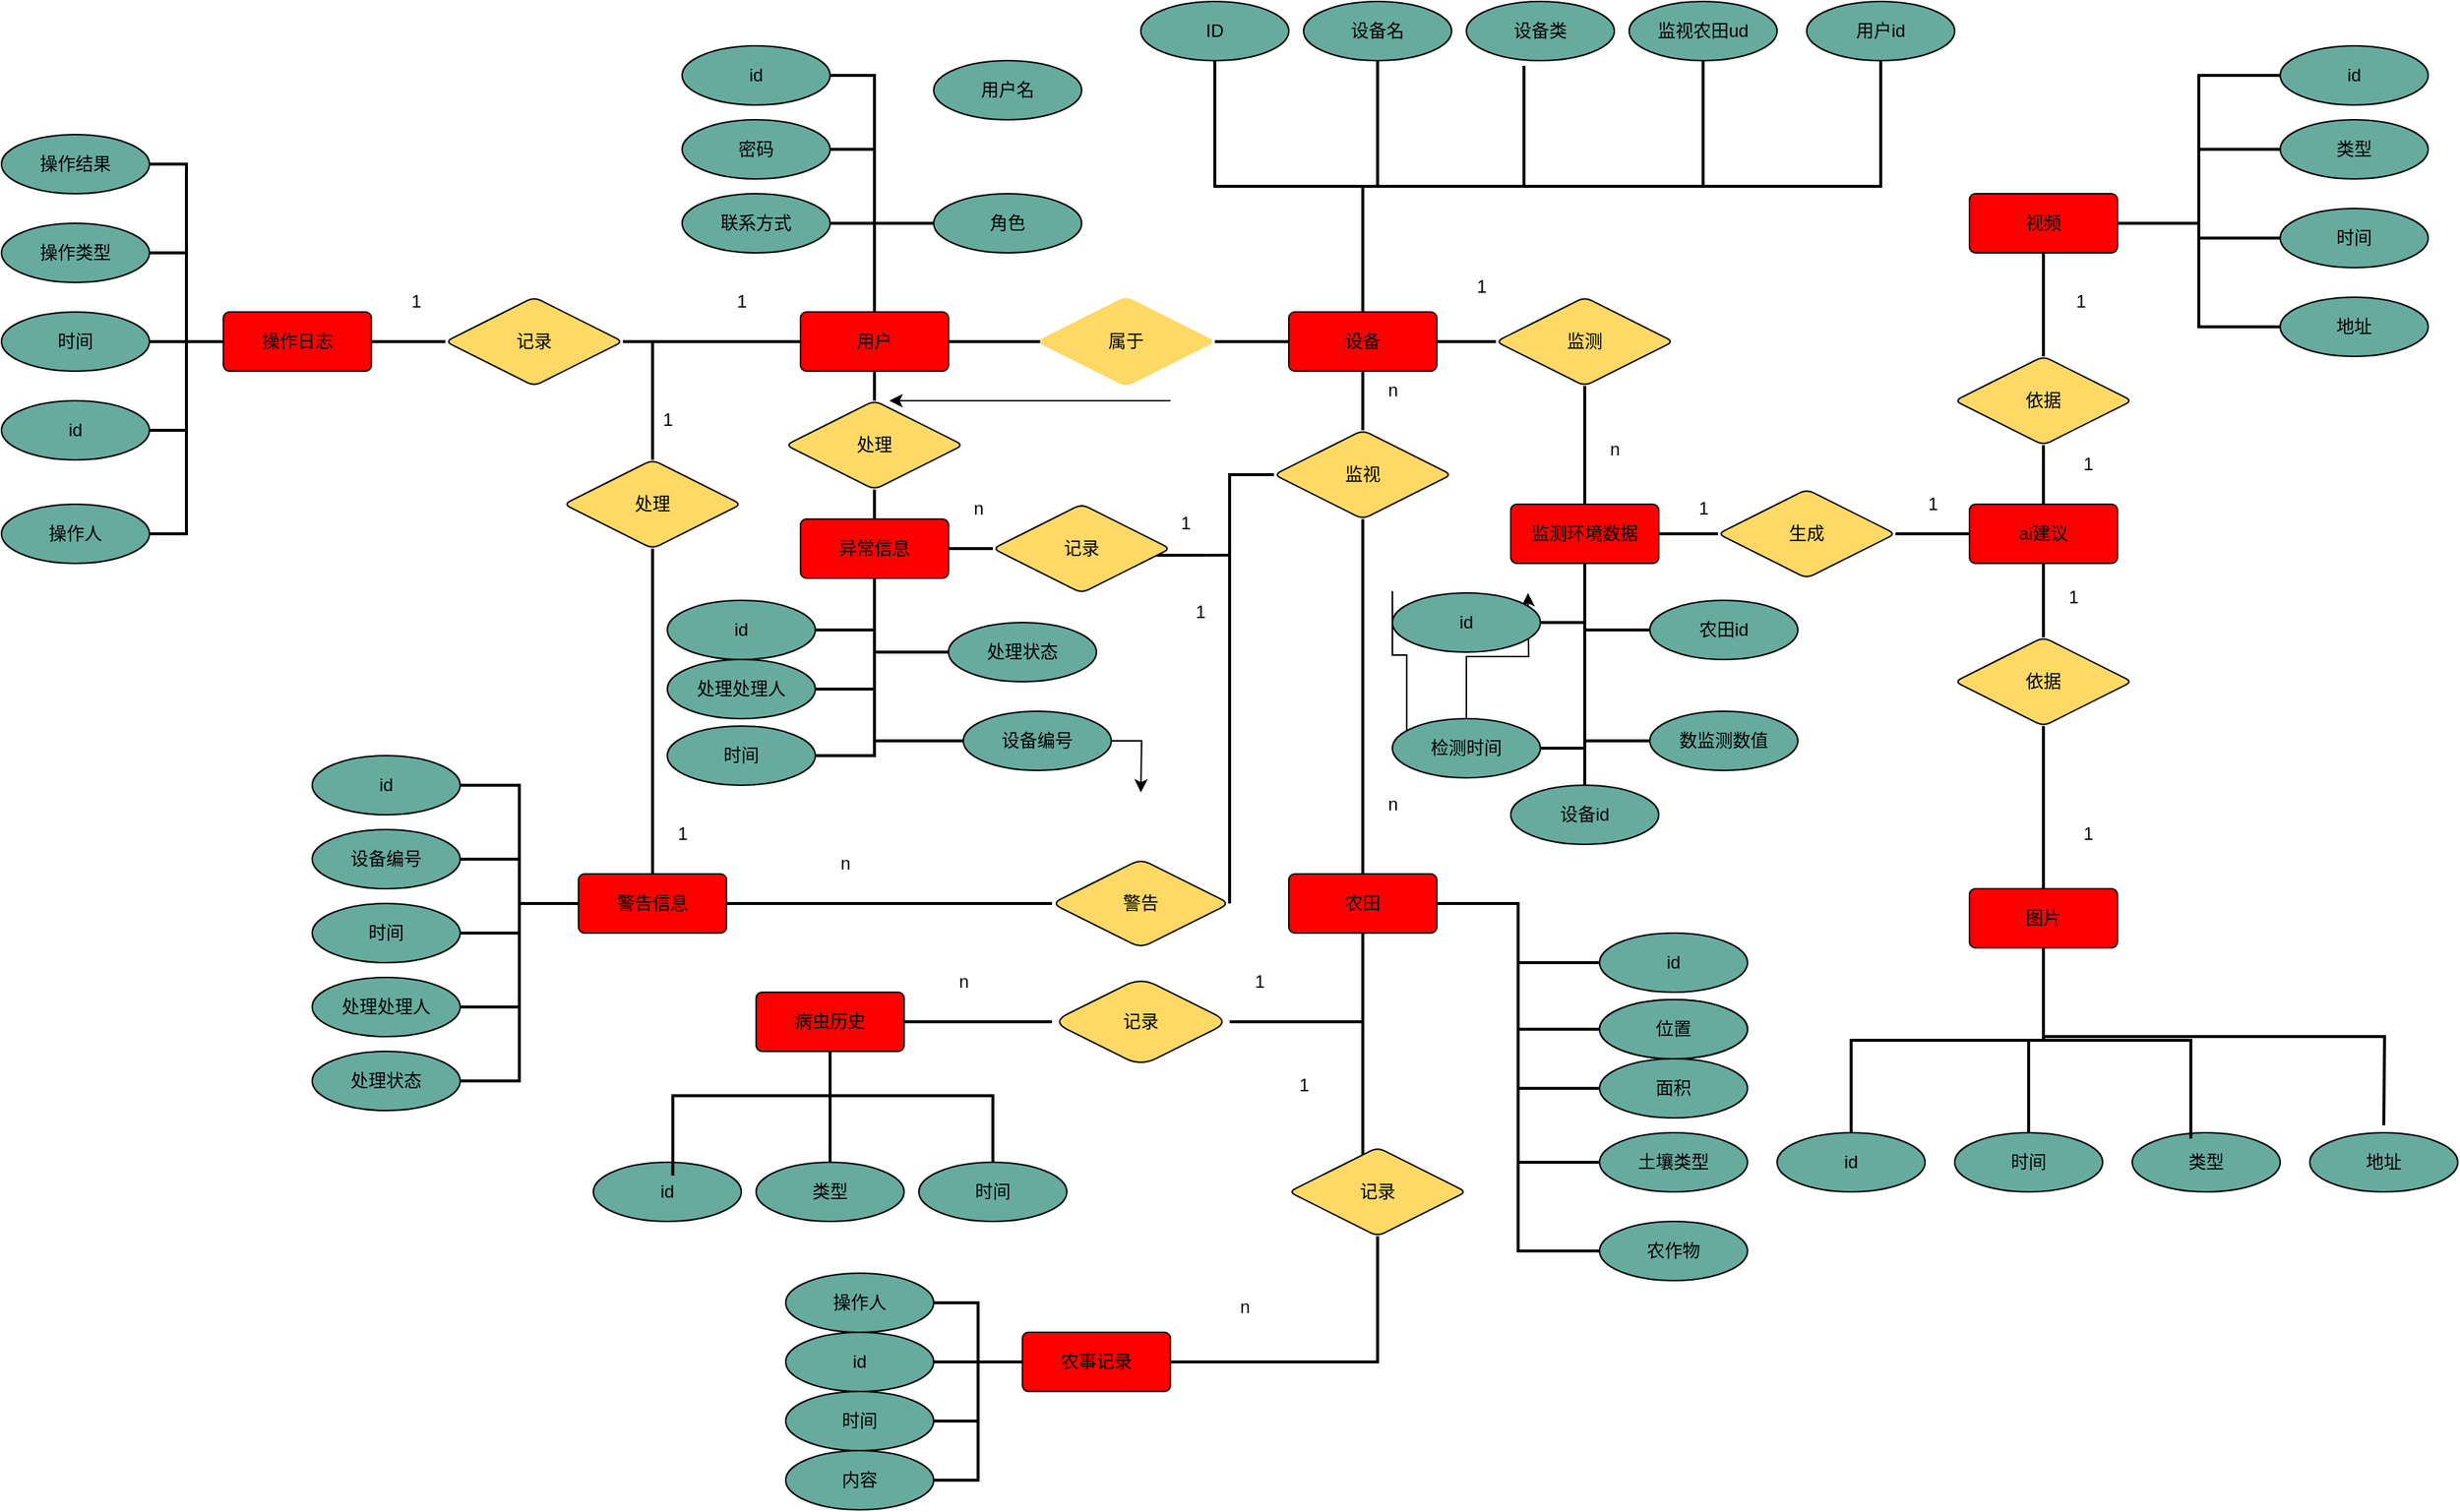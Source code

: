<mxfile version="28.1.2">
  <diagram name="第 1 页" id="6XESBRObFop4aCUBdmS_">
    <mxGraphModel dx="2615" dy="1112" grid="1" gridSize="10" guides="1" tooltips="1" connect="1" arrows="1" fold="1" page="1" pageScale="1" pageWidth="827" pageHeight="1169" background="#ffffff" math="0" shadow="0">
      <root>
        <mxCell id="0" />
        <mxCell id="1" parent="0" />
        <mxCell id="4efMRmG52PCmgUeJTBS2-7" style="edgeStyle=orthogonalEdgeStyle;rounded=0;orthogonalLoop=1;jettySize=auto;html=1;fontFamily=Helvetica;fontSize=12;fontColor=default;" edge="1" parent="1">
          <mxGeometry relative="1" as="geometry">
            <mxPoint x="-100" y="370" as="targetPoint" />
            <mxPoint x="90" y="370.043" as="sourcePoint" />
          </mxGeometry>
        </mxCell>
        <mxCell id="4efMRmG52PCmgUeJTBS2-18" style="edgeStyle=orthogonalEdgeStyle;rounded=0;orthogonalLoop=1;jettySize=auto;html=1;fontFamily=Helvetica;fontSize=12;fontColor=default;" edge="1" parent="1" source="4efMRmG52PCmgUeJTBS2-171">
          <mxGeometry relative="1" as="geometry">
            <mxPoint x="70" y="634.904" as="targetPoint" />
            <mxPoint x="40" y="655" as="sourcePoint" />
          </mxGeometry>
        </mxCell>
        <mxCell id="4efMRmG52PCmgUeJTBS2-144" style="edgeStyle=orthogonalEdgeStyle;shape=connector;rounded=0;orthogonalLoop=1;jettySize=auto;html=1;entryX=0;entryY=0.5;entryDx=0;entryDy=0;strokeColor=#000000;strokeWidth=2;align=center;verticalAlign=middle;fontFamily=Helvetica;fontSize=12;fontColor=#000000;labelBackgroundColor=none;endArrow=none;endFill=0;" edge="1" parent="1" source="4efMRmG52PCmgUeJTBS2-9" target="4efMRmG52PCmgUeJTBS2-87">
          <mxGeometry relative="1" as="geometry" />
        </mxCell>
        <mxCell id="4efMRmG52PCmgUeJTBS2-307" style="edgeStyle=orthogonalEdgeStyle;shape=connector;rounded=0;orthogonalLoop=1;jettySize=auto;html=1;entryX=0.5;entryY=1;entryDx=0;entryDy=0;strokeColor=#000000;strokeWidth=2;align=center;verticalAlign=middle;fontFamily=Helvetica;fontSize=12;fontColor=#000000;labelBackgroundColor=none;endArrow=none;endFill=0;" edge="1" parent="1" source="4efMRmG52PCmgUeJTBS2-9" target="4efMRmG52PCmgUeJTBS2-304">
          <mxGeometry relative="1" as="geometry" />
        </mxCell>
        <mxCell id="4efMRmG52PCmgUeJTBS2-308" style="edgeStyle=orthogonalEdgeStyle;shape=connector;rounded=0;orthogonalLoop=1;jettySize=auto;html=1;entryX=0.5;entryY=1;entryDx=0;entryDy=0;strokeColor=#000000;strokeWidth=2;align=center;verticalAlign=middle;fontFamily=Helvetica;fontSize=12;fontColor=#000000;labelBackgroundColor=none;endArrow=none;endFill=0;" edge="1" parent="1" source="4efMRmG52PCmgUeJTBS2-9" target="4efMRmG52PCmgUeJTBS2-303">
          <mxGeometry relative="1" as="geometry" />
        </mxCell>
        <mxCell id="4efMRmG52PCmgUeJTBS2-310" style="edgeStyle=orthogonalEdgeStyle;shape=connector;rounded=0;orthogonalLoop=1;jettySize=auto;html=1;entryX=0.5;entryY=1;entryDx=0;entryDy=0;strokeColor=#000000;strokeWidth=2;align=center;verticalAlign=middle;fontFamily=Helvetica;fontSize=12;fontColor=#000000;labelBackgroundColor=none;endArrow=none;endFill=0;exitX=0.5;exitY=0;exitDx=0;exitDy=0;" edge="1" parent="1" source="4efMRmG52PCmgUeJTBS2-9" target="4efMRmG52PCmgUeJTBS2-305">
          <mxGeometry relative="1" as="geometry" />
        </mxCell>
        <mxCell id="4efMRmG52PCmgUeJTBS2-318" style="edgeStyle=orthogonalEdgeStyle;shape=connector;rounded=0;orthogonalLoop=1;jettySize=auto;html=1;entryX=0.5;entryY=1;entryDx=0;entryDy=0;strokeColor=#000000;strokeWidth=2;align=center;verticalAlign=middle;fontFamily=Helvetica;fontSize=12;fontColor=#000000;labelBackgroundColor=none;endArrow=none;endFill=0;exitX=0.5;exitY=0;exitDx=0;exitDy=0;" edge="1" parent="1" source="4efMRmG52PCmgUeJTBS2-9" target="4efMRmG52PCmgUeJTBS2-313">
          <mxGeometry relative="1" as="geometry" />
        </mxCell>
        <mxCell id="4efMRmG52PCmgUeJTBS2-9" value="&lt;font style=&quot;color: rgb(0, 0, 0);&quot;&gt;设备&lt;/font&gt;" style="rounded=1;arcSize=10;whiteSpace=wrap;html=1;align=center;strokeColor=#000000;verticalAlign=middle;fontFamily=Helvetica;fontSize=12;fontColor=default;fillColor=#FF0000;" vertex="1" parent="1">
          <mxGeometry x="170" y="310" width="100" height="40" as="geometry" />
        </mxCell>
        <mxCell id="4efMRmG52PCmgUeJTBS2-12" style="edgeStyle=orthogonalEdgeStyle;rounded=0;orthogonalLoop=1;jettySize=auto;html=1;entryX=0.097;entryY=0.52;entryDx=0;entryDy=0;entryPerimeter=0;fontFamily=Helvetica;fontSize=12;fontColor=default;" edge="1" parent="1" source="4efMRmG52PCmgUeJTBS2-319">
          <mxGeometry relative="1" as="geometry">
            <mxPoint x="240" y="498.787" as="sourcePoint" />
            <mxPoint x="331.64" y="500.03" as="targetPoint" />
          </mxGeometry>
        </mxCell>
        <mxCell id="4efMRmG52PCmgUeJTBS2-29" style="edgeStyle=orthogonalEdgeStyle;shape=connector;rounded=0;orthogonalLoop=1;jettySize=auto;html=1;strokeColor=#000000;strokeWidth=2;align=center;verticalAlign=middle;fontFamily=Helvetica;fontSize=12;fontColor=#000000;labelBackgroundColor=none;endArrow=none;endFill=0;" edge="1" parent="1" source="4efMRmG52PCmgUeJTBS2-27">
          <mxGeometry relative="1" as="geometry">
            <mxPoint x="20" y="330" as="targetPoint" />
          </mxGeometry>
        </mxCell>
        <mxCell id="4efMRmG52PCmgUeJTBS2-77" value="" style="edgeStyle=orthogonalEdgeStyle;shape=connector;rounded=0;orthogonalLoop=1;jettySize=auto;html=1;strokeColor=#000000;strokeWidth=2;align=center;verticalAlign=middle;fontFamily=Helvetica;fontSize=12;fontColor=#000000;labelBackgroundColor=none;endArrow=none;endFill=0;" edge="1" parent="1" source="4efMRmG52PCmgUeJTBS2-27" target="4efMRmG52PCmgUeJTBS2-75">
          <mxGeometry relative="1" as="geometry" />
        </mxCell>
        <mxCell id="4efMRmG52PCmgUeJTBS2-298" style="edgeStyle=orthogonalEdgeStyle;shape=connector;rounded=0;orthogonalLoop=1;jettySize=auto;html=1;entryX=1;entryY=0.5;entryDx=0;entryDy=0;strokeColor=#000000;strokeWidth=2;align=center;verticalAlign=middle;fontFamily=Helvetica;fontSize=12;fontColor=#000000;labelBackgroundColor=none;endArrow=none;endFill=0;" edge="1" parent="1" source="4efMRmG52PCmgUeJTBS2-27" target="4efMRmG52PCmgUeJTBS2-272">
          <mxGeometry relative="1" as="geometry" />
        </mxCell>
        <mxCell id="4efMRmG52PCmgUeJTBS2-299" style="edgeStyle=orthogonalEdgeStyle;shape=connector;rounded=0;orthogonalLoop=1;jettySize=auto;html=1;entryX=1;entryY=0.5;entryDx=0;entryDy=0;strokeColor=#000000;strokeWidth=2;align=center;verticalAlign=middle;fontFamily=Helvetica;fontSize=12;fontColor=#000000;labelBackgroundColor=none;endArrow=none;endFill=0;" edge="1" parent="1" source="4efMRmG52PCmgUeJTBS2-27" target="4efMRmG52PCmgUeJTBS2-281">
          <mxGeometry relative="1" as="geometry" />
        </mxCell>
        <mxCell id="4efMRmG52PCmgUeJTBS2-300" style="edgeStyle=orthogonalEdgeStyle;shape=connector;rounded=0;orthogonalLoop=1;jettySize=auto;html=1;entryX=1;entryY=0.5;entryDx=0;entryDy=0;strokeColor=#000000;strokeWidth=2;align=center;verticalAlign=middle;fontFamily=Helvetica;fontSize=12;fontColor=#000000;labelBackgroundColor=none;endArrow=none;endFill=0;" edge="1" parent="1" source="4efMRmG52PCmgUeJTBS2-27" target="4efMRmG52PCmgUeJTBS2-274">
          <mxGeometry relative="1" as="geometry" />
        </mxCell>
        <mxCell id="4efMRmG52PCmgUeJTBS2-301" style="edgeStyle=orthogonalEdgeStyle;shape=connector;rounded=0;orthogonalLoop=1;jettySize=auto;html=1;entryX=0;entryY=0.5;entryDx=0;entryDy=0;strokeColor=#000000;strokeWidth=2;align=center;verticalAlign=middle;fontFamily=Helvetica;fontSize=12;fontColor=#000000;labelBackgroundColor=none;endArrow=none;endFill=0;" edge="1" parent="1" source="4efMRmG52PCmgUeJTBS2-27" target="4efMRmG52PCmgUeJTBS2-282">
          <mxGeometry relative="1" as="geometry" />
        </mxCell>
        <mxCell id="4efMRmG52PCmgUeJTBS2-27" value="&lt;span&gt;用户&lt;/span&gt;" style="rounded=1;arcSize=10;whiteSpace=wrap;html=1;align=center;strokeColor=#000000;verticalAlign=middle;fontFamily=Helvetica;fontSize=12;fontColor=#000000;labelBackgroundColor=none;fillColor=#FF0000;" vertex="1" parent="1">
          <mxGeometry x="-160" y="310" width="100" height="40" as="geometry" />
        </mxCell>
        <mxCell id="4efMRmG52PCmgUeJTBS2-31" value="" style="edgeStyle=orthogonalEdgeStyle;shape=connector;rounded=0;orthogonalLoop=1;jettySize=auto;html=1;strokeColor=#000000;strokeWidth=2;align=center;verticalAlign=middle;fontFamily=Helvetica;fontSize=12;fontColor=#000000;labelBackgroundColor=none;endArrow=none;endFill=0;" edge="1" parent="1" source="4efMRmG52PCmgUeJTBS2-30" target="4efMRmG52PCmgUeJTBS2-9">
          <mxGeometry relative="1" as="geometry" />
        </mxCell>
        <mxCell id="4efMRmG52PCmgUeJTBS2-30" value="属于" style="shape=rhombus;perimeter=rhombusPerimeter;whiteSpace=wrap;html=1;align=center;rounded=1;strokeColor=#FFD966;verticalAlign=middle;arcSize=10;fontFamily=Helvetica;fontSize=12;fontColor=#000000;labelBackgroundColor=none;fillColor=#FFD966;" vertex="1" parent="1">
          <mxGeometry y="300" width="120" height="60" as="geometry" />
        </mxCell>
        <mxCell id="4efMRmG52PCmgUeJTBS2-33" value="" style="edgeStyle=orthogonalEdgeStyle;rounded=0;orthogonalLoop=1;jettySize=auto;html=1;fontFamily=Helvetica;fontSize=12;fontColor=default;strokeColor=#000000;strokeWidth=2;endArrow=none;endFill=0;" edge="1" parent="1" source="4efMRmG52PCmgUeJTBS2-9" target="4efMRmG52PCmgUeJTBS2-32">
          <mxGeometry relative="1" as="geometry">
            <mxPoint x="410" y="370" as="targetPoint" />
            <mxPoint x="270" y="330" as="sourcePoint" />
          </mxGeometry>
        </mxCell>
        <mxCell id="4efMRmG52PCmgUeJTBS2-37" value="" style="edgeStyle=orthogonalEdgeStyle;shape=connector;rounded=0;orthogonalLoop=1;jettySize=auto;html=1;strokeColor=#000000;strokeWidth=2;align=center;verticalAlign=middle;fontFamily=Helvetica;fontSize=12;fontColor=#000000;labelBackgroundColor=none;endArrow=none;endFill=0;" edge="1" parent="1" source="4efMRmG52PCmgUeJTBS2-32" target="4efMRmG52PCmgUeJTBS2-36">
          <mxGeometry relative="1" as="geometry">
            <Array as="points">
              <mxPoint x="220" y="660" />
              <mxPoint x="220" y="660" />
            </Array>
          </mxGeometry>
        </mxCell>
        <mxCell id="4efMRmG52PCmgUeJTBS2-68" style="edgeStyle=orthogonalEdgeStyle;shape=connector;rounded=0;orthogonalLoop=1;jettySize=auto;html=1;strokeColor=#000000;strokeWidth=2;align=center;verticalAlign=middle;fontFamily=Helvetica;fontSize=12;fontColor=#000000;labelBackgroundColor=none;endArrow=none;endFill=0;entryX=1;entryY=0.5;entryDx=0;entryDy=0;" edge="1" parent="1" source="4efMRmG52PCmgUeJTBS2-32" target="4efMRmG52PCmgUeJTBS2-69">
          <mxGeometry relative="1" as="geometry">
            <mxPoint x="130" y="590" as="targetPoint" />
            <Array as="points">
              <mxPoint x="130" y="420" />
              <mxPoint x="130" y="555" />
            </Array>
          </mxGeometry>
        </mxCell>
        <mxCell id="4efMRmG52PCmgUeJTBS2-32" value="监视" style="shape=rhombus;perimeter=rhombusPerimeter;whiteSpace=wrap;html=1;align=center;rounded=1;strokeColor=#000000;verticalAlign=middle;arcSize=10;fontFamily=Helvetica;fontSize=12;fontColor=#000000;labelBackgroundColor=none;fillColor=#FFD966;" vertex="1" parent="1">
          <mxGeometry x="160" y="390" width="120" height="60" as="geometry" />
        </mxCell>
        <mxCell id="4efMRmG52PCmgUeJTBS2-140" value="" style="edgeStyle=orthogonalEdgeStyle;shape=connector;rounded=0;orthogonalLoop=1;jettySize=auto;html=1;strokeColor=#000000;strokeWidth=2;align=center;verticalAlign=middle;fontFamily=Helvetica;fontSize=12;fontColor=#000000;labelBackgroundColor=none;endArrow=none;endFill=0;" edge="1" parent="1" source="4efMRmG52PCmgUeJTBS2-36" target="4efMRmG52PCmgUeJTBS2-42">
          <mxGeometry relative="1" as="geometry">
            <Array as="points">
              <mxPoint x="220" y="790" />
            </Array>
          </mxGeometry>
        </mxCell>
        <mxCell id="4efMRmG52PCmgUeJTBS2-220" style="edgeStyle=orthogonalEdgeStyle;shape=connector;rounded=0;orthogonalLoop=1;jettySize=auto;html=1;entryX=0;entryY=0.5;entryDx=0;entryDy=0;strokeColor=#000000;strokeWidth=2;align=center;verticalAlign=middle;fontFamily=Helvetica;fontSize=12;fontColor=#000000;labelBackgroundColor=none;endArrow=none;endFill=0;" edge="1" parent="1" source="4efMRmG52PCmgUeJTBS2-36" target="4efMRmG52PCmgUeJTBS2-216">
          <mxGeometry relative="1" as="geometry" />
        </mxCell>
        <mxCell id="4efMRmG52PCmgUeJTBS2-221" style="edgeStyle=orthogonalEdgeStyle;shape=connector;rounded=0;orthogonalLoop=1;jettySize=auto;html=1;entryX=0;entryY=0.5;entryDx=0;entryDy=0;strokeColor=#000000;strokeWidth=2;align=center;verticalAlign=middle;fontFamily=Helvetica;fontSize=12;fontColor=#000000;labelBackgroundColor=none;endArrow=none;endFill=0;" edge="1" parent="1" source="4efMRmG52PCmgUeJTBS2-36" target="4efMRmG52PCmgUeJTBS2-215">
          <mxGeometry relative="1" as="geometry" />
        </mxCell>
        <mxCell id="4efMRmG52PCmgUeJTBS2-222" style="edgeStyle=orthogonalEdgeStyle;shape=connector;rounded=0;orthogonalLoop=1;jettySize=auto;html=1;entryX=0;entryY=0.5;entryDx=0;entryDy=0;strokeColor=#000000;strokeWidth=2;align=center;verticalAlign=middle;fontFamily=Helvetica;fontSize=12;fontColor=#000000;labelBackgroundColor=none;endArrow=none;endFill=0;" edge="1" parent="1" source="4efMRmG52PCmgUeJTBS2-36" target="4efMRmG52PCmgUeJTBS2-219">
          <mxGeometry relative="1" as="geometry" />
        </mxCell>
        <mxCell id="4efMRmG52PCmgUeJTBS2-224" style="edgeStyle=orthogonalEdgeStyle;shape=connector;rounded=0;orthogonalLoop=1;jettySize=auto;html=1;strokeColor=#000000;strokeWidth=2;align=center;verticalAlign=middle;fontFamily=Helvetica;fontSize=12;fontColor=#000000;labelBackgroundColor=none;endArrow=none;endFill=0;entryX=0;entryY=0.5;entryDx=0;entryDy=0;" edge="1" parent="1" source="4efMRmG52PCmgUeJTBS2-36" target="4efMRmG52PCmgUeJTBS2-217">
          <mxGeometry relative="1" as="geometry">
            <mxPoint x="360" y="770" as="targetPoint" />
          </mxGeometry>
        </mxCell>
        <mxCell id="4efMRmG52PCmgUeJTBS2-36" value="农田" style="rounded=1;arcSize=10;whiteSpace=wrap;html=1;align=center;strokeColor=#000000;verticalAlign=middle;fontFamily=Helvetica;fontSize=12;fontColor=#000000;labelBackgroundColor=none;fillColor=#FF0000;" vertex="1" parent="1">
          <mxGeometry x="170" y="690" width="100" height="40" as="geometry" />
        </mxCell>
        <mxCell id="4efMRmG52PCmgUeJTBS2-139" value="" style="edgeStyle=orthogonalEdgeStyle;shape=connector;rounded=0;orthogonalLoop=1;jettySize=auto;html=1;strokeColor=#000000;strokeWidth=2;align=center;verticalAlign=middle;fontFamily=Helvetica;fontSize=12;fontColor=#000000;labelBackgroundColor=none;endArrow=none;endFill=0;" edge="1" parent="1" source="4efMRmG52PCmgUeJTBS2-40" target="4efMRmG52PCmgUeJTBS2-137">
          <mxGeometry relative="1" as="geometry" />
        </mxCell>
        <mxCell id="4efMRmG52PCmgUeJTBS2-230" style="edgeStyle=orthogonalEdgeStyle;shape=connector;rounded=0;orthogonalLoop=1;jettySize=auto;html=1;entryX=1;entryY=0.5;entryDx=0;entryDy=0;strokeColor=#000000;strokeWidth=2;align=center;verticalAlign=middle;fontFamily=Helvetica;fontSize=12;fontColor=#000000;labelBackgroundColor=none;endArrow=none;endFill=0;" edge="1" parent="1" source="4efMRmG52PCmgUeJTBS2-40" target="4efMRmG52PCmgUeJTBS2-198">
          <mxGeometry relative="1" as="geometry" />
        </mxCell>
        <mxCell id="4efMRmG52PCmgUeJTBS2-231" style="edgeStyle=orthogonalEdgeStyle;shape=connector;rounded=0;orthogonalLoop=1;jettySize=auto;html=1;strokeColor=#000000;strokeWidth=2;align=center;verticalAlign=middle;fontFamily=Helvetica;fontSize=12;fontColor=#000000;labelBackgroundColor=none;endArrow=none;endFill=0;" edge="1" parent="1" source="4efMRmG52PCmgUeJTBS2-40" target="4efMRmG52PCmgUeJTBS2-205">
          <mxGeometry relative="1" as="geometry" />
        </mxCell>
        <mxCell id="4efMRmG52PCmgUeJTBS2-232" style="edgeStyle=orthogonalEdgeStyle;shape=connector;rounded=0;orthogonalLoop=1;jettySize=auto;html=1;entryX=1;entryY=0.5;entryDx=0;entryDy=0;strokeColor=#000000;strokeWidth=2;align=center;verticalAlign=middle;fontFamily=Helvetica;fontSize=12;fontColor=#000000;labelBackgroundColor=none;endArrow=none;endFill=0;" edge="1" parent="1" source="4efMRmG52PCmgUeJTBS2-40" target="4efMRmG52PCmgUeJTBS2-206">
          <mxGeometry relative="1" as="geometry" />
        </mxCell>
        <mxCell id="4efMRmG52PCmgUeJTBS2-233" style="edgeStyle=orthogonalEdgeStyle;shape=connector;rounded=0;orthogonalLoop=1;jettySize=auto;html=1;entryX=1;entryY=0.5;entryDx=0;entryDy=0;strokeColor=#000000;strokeWidth=2;align=center;verticalAlign=middle;fontFamily=Helvetica;fontSize=12;fontColor=#000000;labelBackgroundColor=none;endArrow=none;endFill=0;" edge="1" parent="1" source="4efMRmG52PCmgUeJTBS2-40" target="4efMRmG52PCmgUeJTBS2-207">
          <mxGeometry relative="1" as="geometry" />
        </mxCell>
        <mxCell id="4efMRmG52PCmgUeJTBS2-40" value="农事记录" style="whiteSpace=wrap;html=1;align=center;rounded=1;strokeColor=#000000;verticalAlign=middle;arcSize=10;fontFamily=Helvetica;fontSize=12;fontColor=#000000;labelBackgroundColor=none;fillColor=#FF0000;" vertex="1" parent="1">
          <mxGeometry x="-10" y="1000" width="100" height="40" as="geometry" />
        </mxCell>
        <mxCell id="4efMRmG52PCmgUeJTBS2-141" value="" style="edgeStyle=orthogonalEdgeStyle;shape=connector;rounded=0;orthogonalLoop=1;jettySize=auto;html=1;strokeColor=#000000;strokeWidth=2;align=center;verticalAlign=middle;fontFamily=Helvetica;fontSize=12;fontColor=#000000;labelBackgroundColor=none;endArrow=none;endFill=0;" edge="1" parent="1" source="4efMRmG52PCmgUeJTBS2-42" target="4efMRmG52PCmgUeJTBS2-44">
          <mxGeometry relative="1" as="geometry" />
        </mxCell>
        <mxCell id="4efMRmG52PCmgUeJTBS2-42" value="&lt;font style=&quot;color: rgb(0, 0, 0);&quot;&gt;记录&lt;/font&gt;" style="shape=rhombus;perimeter=rhombusPerimeter;whiteSpace=wrap;html=1;align=center;rounded=1;strokeColor=#000000;verticalAlign=middle;arcSize=23;fontFamily=Helvetica;fontSize=12;fontColor=#000000;labelBackgroundColor=none;fillColor=#FFD966;" vertex="1" parent="1">
          <mxGeometry x="10" y="760" width="120" height="60" as="geometry" />
        </mxCell>
        <mxCell id="4efMRmG52PCmgUeJTBS2-235" value="" style="edgeStyle=orthogonalEdgeStyle;shape=connector;rounded=0;orthogonalLoop=1;jettySize=auto;html=1;strokeColor=#000000;strokeWidth=2;align=center;verticalAlign=middle;fontFamily=Helvetica;fontSize=12;fontColor=#000000;labelBackgroundColor=none;endArrow=none;endFill=0;" edge="1" parent="1" source="4efMRmG52PCmgUeJTBS2-44" target="4efMRmG52PCmgUeJTBS2-183">
          <mxGeometry relative="1" as="geometry" />
        </mxCell>
        <mxCell id="4efMRmG52PCmgUeJTBS2-237" style="edgeStyle=orthogonalEdgeStyle;shape=connector;rounded=0;orthogonalLoop=1;jettySize=auto;html=1;strokeColor=#000000;strokeWidth=2;align=center;verticalAlign=middle;fontFamily=Helvetica;fontSize=12;fontColor=#000000;labelBackgroundColor=none;endArrow=none;endFill=0;" edge="1" parent="1" source="4efMRmG52PCmgUeJTBS2-44" target="4efMRmG52PCmgUeJTBS2-184">
          <mxGeometry relative="1" as="geometry">
            <Array as="points">
              <mxPoint x="-140" y="840" />
              <mxPoint x="-30" y="840" />
            </Array>
          </mxGeometry>
        </mxCell>
        <mxCell id="4efMRmG52PCmgUeJTBS2-44" value="病虫历史" style="rounded=1;arcSize=10;whiteSpace=wrap;html=1;align=center;strokeColor=#000000;verticalAlign=middle;fontFamily=Helvetica;fontSize=12;fontColor=#000000;labelBackgroundColor=none;fillColor=#FF0000;" vertex="1" parent="1">
          <mxGeometry x="-190" y="770" width="100" height="40" as="geometry" />
        </mxCell>
        <mxCell id="4efMRmG52PCmgUeJTBS2-92" value="" style="edgeStyle=orthogonalEdgeStyle;shape=connector;rounded=0;orthogonalLoop=1;jettySize=auto;html=1;strokeColor=#000000;strokeWidth=2;align=center;verticalAlign=middle;fontFamily=Helvetica;fontSize=12;fontColor=#000000;labelBackgroundColor=none;endArrow=none;endFill=0;" edge="1" parent="1" source="4efMRmG52PCmgUeJTBS2-52" target="4efMRmG52PCmgUeJTBS2-91">
          <mxGeometry relative="1" as="geometry" />
        </mxCell>
        <mxCell id="4efMRmG52PCmgUeJTBS2-259" style="edgeStyle=orthogonalEdgeStyle;shape=connector;rounded=0;orthogonalLoop=1;jettySize=auto;html=1;entryX=1;entryY=0.5;entryDx=0;entryDy=0;strokeColor=#000000;strokeWidth=2;align=center;verticalAlign=middle;fontFamily=Helvetica;fontSize=12;fontColor=#000000;labelBackgroundColor=none;endArrow=none;endFill=0;" edge="1" parent="1" source="4efMRmG52PCmgUeJTBS2-52" target="4efMRmG52PCmgUeJTBS2-170">
          <mxGeometry relative="1" as="geometry" />
        </mxCell>
        <mxCell id="4efMRmG52PCmgUeJTBS2-260" style="edgeStyle=orthogonalEdgeStyle;shape=connector;rounded=0;orthogonalLoop=1;jettySize=auto;html=1;entryX=1;entryY=0.5;entryDx=0;entryDy=0;strokeColor=#000000;strokeWidth=2;align=center;verticalAlign=middle;fontFamily=Helvetica;fontSize=12;fontColor=#000000;labelBackgroundColor=none;endArrow=none;endFill=0;" edge="1" parent="1" source="4efMRmG52PCmgUeJTBS2-52" target="4efMRmG52PCmgUeJTBS2-173">
          <mxGeometry relative="1" as="geometry" />
        </mxCell>
        <mxCell id="4efMRmG52PCmgUeJTBS2-261" style="edgeStyle=orthogonalEdgeStyle;shape=connector;rounded=0;orthogonalLoop=1;jettySize=auto;html=1;entryX=1;entryY=0.5;entryDx=0;entryDy=0;strokeColor=#000000;strokeWidth=2;align=center;verticalAlign=middle;fontFamily=Helvetica;fontSize=12;fontColor=#000000;labelBackgroundColor=none;endArrow=none;endFill=0;" edge="1" parent="1" source="4efMRmG52PCmgUeJTBS2-52" target="4efMRmG52PCmgUeJTBS2-172">
          <mxGeometry relative="1" as="geometry" />
        </mxCell>
        <mxCell id="4efMRmG52PCmgUeJTBS2-263" style="edgeStyle=orthogonalEdgeStyle;shape=connector;rounded=0;orthogonalLoop=1;jettySize=auto;html=1;entryX=0;entryY=0.5;entryDx=0;entryDy=0;strokeColor=#000000;strokeWidth=2;align=center;verticalAlign=middle;fontFamily=Helvetica;fontSize=12;fontColor=#000000;labelBackgroundColor=none;endArrow=none;endFill=0;" edge="1" parent="1" source="4efMRmG52PCmgUeJTBS2-52" target="4efMRmG52PCmgUeJTBS2-174">
          <mxGeometry relative="1" as="geometry" />
        </mxCell>
        <mxCell id="4efMRmG52PCmgUeJTBS2-52" value="异常信息" style="rounded=1;arcSize=10;whiteSpace=wrap;html=1;align=center;strokeColor=#000000;verticalAlign=middle;fontFamily=Helvetica;fontSize=12;fontColor=#000000;labelBackgroundColor=none;fillColor=#FF0000;" vertex="1" parent="1">
          <mxGeometry x="-160" y="450" width="100" height="40" as="geometry" />
        </mxCell>
        <mxCell id="4efMRmG52PCmgUeJTBS2-63" value="" style="edgeStyle=orthogonalEdgeStyle;shape=connector;rounded=0;orthogonalLoop=1;jettySize=auto;html=1;strokeColor=#000000;strokeWidth=2;align=center;verticalAlign=middle;fontFamily=Helvetica;fontSize=12;fontColor=#000000;labelBackgroundColor=none;endArrow=none;endFill=0;" edge="1" parent="1" source="4efMRmG52PCmgUeJTBS2-57" target="4efMRmG52PCmgUeJTBS2-52">
          <mxGeometry relative="1" as="geometry" />
        </mxCell>
        <mxCell id="4efMRmG52PCmgUeJTBS2-58" style="edgeStyle=orthogonalEdgeStyle;shape=connector;rounded=0;orthogonalLoop=1;jettySize=auto;html=1;entryX=0.915;entryY=0.574;entryDx=0;entryDy=0;entryPerimeter=0;strokeColor=#000000;strokeWidth=2;align=center;verticalAlign=middle;fontFamily=Helvetica;fontSize=12;fontColor=#000000;labelBackgroundColor=none;endArrow=none;endFill=0;" edge="1" parent="1" source="4efMRmG52PCmgUeJTBS2-32" target="4efMRmG52PCmgUeJTBS2-57">
          <mxGeometry relative="1" as="geometry">
            <Array as="points">
              <mxPoint x="130" y="420" />
              <mxPoint x="130" y="474" />
            </Array>
          </mxGeometry>
        </mxCell>
        <mxCell id="4efMRmG52PCmgUeJTBS2-64" value="" style="edgeStyle=orthogonalEdgeStyle;rounded=0;orthogonalLoop=1;jettySize=auto;html=1;fontFamily=Helvetica;fontSize=12;fontColor=default;" edge="1" parent="1" target="4efMRmG52PCmgUeJTBS2-57">
          <mxGeometry relative="1" as="geometry">
            <mxPoint x="60" y="479.904" as="targetPoint" />
            <mxPoint x="40" y="479.957" as="sourcePoint" />
          </mxGeometry>
        </mxCell>
        <mxCell id="4efMRmG52PCmgUeJTBS2-57" value="记录" style="shape=rhombus;perimeter=rhombusPerimeter;whiteSpace=wrap;html=1;align=center;rounded=1;strokeColor=#000000;verticalAlign=middle;arcSize=10;fontFamily=Helvetica;fontSize=12;fontColor=#000000;labelBackgroundColor=none;fillColor=#FFD966;" vertex="1" parent="1">
          <mxGeometry x="-30" y="440" width="120" height="60" as="geometry" />
        </mxCell>
        <mxCell id="4efMRmG52PCmgUeJTBS2-73" value="" style="edgeStyle=orthogonalEdgeStyle;shape=connector;rounded=0;orthogonalLoop=1;jettySize=auto;html=1;strokeColor=#000000;strokeWidth=2;align=center;verticalAlign=middle;fontFamily=Helvetica;fontSize=12;fontColor=#000000;labelBackgroundColor=none;endArrow=none;endFill=0;" edge="1" parent="1" source="4efMRmG52PCmgUeJTBS2-69" target="4efMRmG52PCmgUeJTBS2-72">
          <mxGeometry relative="1" as="geometry" />
        </mxCell>
        <mxCell id="4efMRmG52PCmgUeJTBS2-69" value="警告" style="shape=rhombus;perimeter=rhombusPerimeter;whiteSpace=wrap;html=1;align=center;rounded=1;strokeColor=#000000;verticalAlign=middle;arcSize=13;fontFamily=Helvetica;fontSize=12;fontColor=#000000;labelBackgroundColor=none;fillColor=#FFD966;" vertex="1" parent="1">
          <mxGeometry x="10" y="680" width="120" height="60" as="geometry" />
        </mxCell>
        <mxCell id="4efMRmG52PCmgUeJTBS2-97" value="" style="edgeStyle=orthogonalEdgeStyle;shape=connector;rounded=0;orthogonalLoop=1;jettySize=auto;html=1;strokeColor=#000000;strokeWidth=2;align=center;verticalAlign=middle;fontFamily=Helvetica;fontSize=12;fontColor=#000000;labelBackgroundColor=none;endArrow=none;endFill=0;" edge="1" parent="1" source="4efMRmG52PCmgUeJTBS2-72" target="4efMRmG52PCmgUeJTBS2-95">
          <mxGeometry relative="1" as="geometry" />
        </mxCell>
        <mxCell id="4efMRmG52PCmgUeJTBS2-240" style="edgeStyle=orthogonalEdgeStyle;shape=connector;rounded=0;orthogonalLoop=1;jettySize=auto;html=1;entryX=1;entryY=0.5;entryDx=0;entryDy=0;strokeColor=#000000;strokeWidth=2;align=center;verticalAlign=middle;fontFamily=Helvetica;fontSize=12;fontColor=#000000;labelBackgroundColor=none;endArrow=none;endFill=0;" edge="1" parent="1" source="4efMRmG52PCmgUeJTBS2-72" target="4efMRmG52PCmgUeJTBS2-158">
          <mxGeometry relative="1" as="geometry" />
        </mxCell>
        <mxCell id="4efMRmG52PCmgUeJTBS2-241" style="edgeStyle=orthogonalEdgeStyle;shape=connector;rounded=0;orthogonalLoop=1;jettySize=auto;html=1;strokeColor=#000000;strokeWidth=2;align=center;verticalAlign=middle;fontFamily=Helvetica;fontSize=12;fontColor=#000000;labelBackgroundColor=none;endArrow=none;endFill=0;" edge="1" parent="1" source="4efMRmG52PCmgUeJTBS2-72" target="4efMRmG52PCmgUeJTBS2-160">
          <mxGeometry relative="1" as="geometry" />
        </mxCell>
        <mxCell id="4efMRmG52PCmgUeJTBS2-242" style="edgeStyle=orthogonalEdgeStyle;shape=connector;rounded=0;orthogonalLoop=1;jettySize=auto;html=1;strokeColor=#000000;strokeWidth=2;align=center;verticalAlign=middle;fontFamily=Helvetica;fontSize=12;fontColor=#000000;labelBackgroundColor=none;endArrow=none;endFill=0;" edge="1" parent="1" source="4efMRmG52PCmgUeJTBS2-72" target="4efMRmG52PCmgUeJTBS2-162">
          <mxGeometry relative="1" as="geometry" />
        </mxCell>
        <mxCell id="4efMRmG52PCmgUeJTBS2-243" style="edgeStyle=orthogonalEdgeStyle;shape=connector;rounded=0;orthogonalLoop=1;jettySize=auto;html=1;entryX=1;entryY=0.5;entryDx=0;entryDy=0;strokeColor=#000000;strokeWidth=2;align=center;verticalAlign=middle;fontFamily=Helvetica;fontSize=12;fontColor=#000000;labelBackgroundColor=none;endArrow=none;endFill=0;" edge="1" parent="1" source="4efMRmG52PCmgUeJTBS2-72" target="4efMRmG52PCmgUeJTBS2-163">
          <mxGeometry relative="1" as="geometry" />
        </mxCell>
        <mxCell id="4efMRmG52PCmgUeJTBS2-244" style="edgeStyle=orthogonalEdgeStyle;shape=connector;rounded=0;orthogonalLoop=1;jettySize=auto;html=1;entryX=1;entryY=0.5;entryDx=0;entryDy=0;strokeColor=#000000;strokeWidth=2;align=center;verticalAlign=middle;fontFamily=Helvetica;fontSize=12;fontColor=#000000;labelBackgroundColor=none;endArrow=none;endFill=0;" edge="1" parent="1" source="4efMRmG52PCmgUeJTBS2-72" target="4efMRmG52PCmgUeJTBS2-168">
          <mxGeometry relative="1" as="geometry" />
        </mxCell>
        <mxCell id="4efMRmG52PCmgUeJTBS2-72" value="警告信息" style="rounded=1;arcSize=10;whiteSpace=wrap;html=1;align=center;strokeColor=#000000;verticalAlign=middle;fontFamily=Helvetica;fontSize=12;fontColor=#000000;labelBackgroundColor=none;fillColor=#FF0000;" vertex="1" parent="1">
          <mxGeometry x="-310" y="690" width="100" height="40" as="geometry" />
        </mxCell>
        <mxCell id="4efMRmG52PCmgUeJTBS2-74" value="操作日志" style="rounded=1;arcSize=10;whiteSpace=wrap;html=1;align=center;strokeColor=#000000;verticalAlign=middle;fontFamily=Helvetica;fontSize=12;fontColor=#000000;labelBackgroundColor=none;fillColor=#FF0000;" vertex="1" parent="1">
          <mxGeometry x="-550" y="310" width="100" height="40" as="geometry" />
        </mxCell>
        <mxCell id="4efMRmG52PCmgUeJTBS2-76" value="" style="edgeStyle=orthogonalEdgeStyle;shape=connector;rounded=0;orthogonalLoop=1;jettySize=auto;html=1;strokeColor=#000000;strokeWidth=2;align=center;verticalAlign=middle;fontFamily=Helvetica;fontSize=12;fontColor=#000000;labelBackgroundColor=none;endArrow=none;endFill=0;" edge="1" parent="1" source="4efMRmG52PCmgUeJTBS2-75" target="4efMRmG52PCmgUeJTBS2-74">
          <mxGeometry relative="1" as="geometry" />
        </mxCell>
        <mxCell id="4efMRmG52PCmgUeJTBS2-75" value="记录" style="shape=rhombus;perimeter=rhombusPerimeter;whiteSpace=wrap;html=1;align=center;rounded=1;strokeColor=#000000;verticalAlign=middle;arcSize=10;fontFamily=Helvetica;fontSize=12;fontColor=#000000;labelBackgroundColor=none;fillColor=#FFD966;" vertex="1" parent="1">
          <mxGeometry x="-400" y="300" width="120" height="60" as="geometry" />
        </mxCell>
        <mxCell id="4efMRmG52PCmgUeJTBS2-80" value="" style="edgeStyle=orthogonalEdgeStyle;shape=connector;rounded=0;orthogonalLoop=1;jettySize=auto;html=1;strokeColor=#000000;strokeWidth=2;align=center;verticalAlign=middle;fontFamily=Helvetica;fontSize=12;fontColor=#000000;labelBackgroundColor=none;endArrow=none;endFill=0;" edge="1" parent="1" source="4efMRmG52PCmgUeJTBS2-78" target="4efMRmG52PCmgUeJTBS2-79">
          <mxGeometry relative="1" as="geometry" />
        </mxCell>
        <mxCell id="4efMRmG52PCmgUeJTBS2-85" value="" style="edgeStyle=orthogonalEdgeStyle;shape=connector;rounded=0;orthogonalLoop=1;jettySize=auto;html=1;strokeColor=#000000;strokeWidth=2;align=center;verticalAlign=middle;fontFamily=Helvetica;fontSize=12;fontColor=#000000;labelBackgroundColor=none;endArrow=none;endFill=0;" edge="1" parent="1" source="4efMRmG52PCmgUeJTBS2-78" target="4efMRmG52PCmgUeJTBS2-84">
          <mxGeometry relative="1" as="geometry" />
        </mxCell>
        <mxCell id="4efMRmG52PCmgUeJTBS2-78" value="ai建议" style="rounded=1;arcSize=10;whiteSpace=wrap;html=1;align=center;strokeColor=#000000;verticalAlign=middle;fontFamily=Helvetica;fontSize=12;fontColor=#000000;labelBackgroundColor=none;fillColor=#FF0000;" vertex="1" parent="1">
          <mxGeometry x="630" y="440" width="100" height="40" as="geometry" />
        </mxCell>
        <mxCell id="4efMRmG52PCmgUeJTBS2-146" value="" style="edgeStyle=orthogonalEdgeStyle;shape=connector;rounded=0;orthogonalLoop=1;jettySize=auto;html=1;strokeColor=#000000;strokeWidth=2;align=center;verticalAlign=middle;fontFamily=Helvetica;fontSize=12;fontColor=#000000;labelBackgroundColor=none;endArrow=none;endFill=0;" edge="1" parent="1" source="4efMRmG52PCmgUeJTBS2-79" target="4efMRmG52PCmgUeJTBS2-81">
          <mxGeometry relative="1" as="geometry" />
        </mxCell>
        <mxCell id="4efMRmG52PCmgUeJTBS2-79" value="依据" style="shape=rhombus;perimeter=rhombusPerimeter;whiteSpace=wrap;html=1;align=center;rounded=1;strokeColor=#000000;verticalAlign=middle;arcSize=10;fontFamily=Helvetica;fontSize=12;fontColor=#000000;labelBackgroundColor=none;fillColor=#FFD966;" vertex="1" parent="1">
          <mxGeometry x="620" y="530" width="120" height="60" as="geometry" />
        </mxCell>
        <mxCell id="4efMRmG52PCmgUeJTBS2-342" style="edgeStyle=orthogonalEdgeStyle;shape=connector;rounded=0;orthogonalLoop=1;jettySize=auto;html=1;entryX=0.5;entryY=0;entryDx=0;entryDy=0;strokeColor=#000000;strokeWidth=2;align=center;verticalAlign=middle;fontFamily=Helvetica;fontSize=12;fontColor=#000000;labelBackgroundColor=none;endArrow=none;endFill=0;exitX=0.5;exitY=1;exitDx=0;exitDy=0;" edge="1" parent="1" source="4efMRmG52PCmgUeJTBS2-81" target="4efMRmG52PCmgUeJTBS2-337">
          <mxGeometry relative="1" as="geometry" />
        </mxCell>
        <mxCell id="4efMRmG52PCmgUeJTBS2-343" style="edgeStyle=orthogonalEdgeStyle;shape=connector;rounded=0;orthogonalLoop=1;jettySize=auto;html=1;strokeColor=#000000;strokeWidth=2;align=center;verticalAlign=middle;fontFamily=Helvetica;fontSize=12;fontColor=#000000;labelBackgroundColor=none;endArrow=none;endFill=0;" edge="1" parent="1" source="4efMRmG52PCmgUeJTBS2-81" target="4efMRmG52PCmgUeJTBS2-339">
          <mxGeometry relative="1" as="geometry" />
        </mxCell>
        <mxCell id="4efMRmG52PCmgUeJTBS2-349" style="edgeStyle=orthogonalEdgeStyle;shape=connector;rounded=0;orthogonalLoop=1;jettySize=auto;html=1;strokeColor=#000000;strokeWidth=2;align=center;verticalAlign=middle;fontFamily=Helvetica;fontSize=12;fontColor=#000000;labelBackgroundColor=none;endArrow=none;endFill=0;exitX=0.5;exitY=1;exitDx=0;exitDy=0;" edge="1" parent="1" source="4efMRmG52PCmgUeJTBS2-81">
          <mxGeometry relative="1" as="geometry">
            <mxPoint x="910" y="860" as="targetPoint" />
          </mxGeometry>
        </mxCell>
        <mxCell id="4efMRmG52PCmgUeJTBS2-81" value="图片" style="rounded=1;arcSize=10;whiteSpace=wrap;html=1;align=center;strokeColor=#000000;verticalAlign=middle;fontFamily=Helvetica;fontSize=12;fontColor=#000000;labelBackgroundColor=none;fillColor=#FF0000;" vertex="1" parent="1">
          <mxGeometry x="630" y="700" width="100" height="40" as="geometry" />
        </mxCell>
        <mxCell id="4efMRmG52PCmgUeJTBS2-354" style="edgeStyle=orthogonalEdgeStyle;shape=connector;rounded=0;orthogonalLoop=1;jettySize=auto;html=1;entryX=0;entryY=0.5;entryDx=0;entryDy=0;strokeColor=#000000;strokeWidth=2;align=center;verticalAlign=middle;fontFamily=Helvetica;fontSize=12;fontColor=#000000;labelBackgroundColor=none;endArrow=none;endFill=0;" edge="1" parent="1" source="4efMRmG52PCmgUeJTBS2-83" target="4efMRmG52PCmgUeJTBS2-351">
          <mxGeometry relative="1" as="geometry" />
        </mxCell>
        <mxCell id="4efMRmG52PCmgUeJTBS2-355" style="edgeStyle=orthogonalEdgeStyle;shape=connector;rounded=0;orthogonalLoop=1;jettySize=auto;html=1;entryX=0;entryY=0.5;entryDx=0;entryDy=0;strokeColor=#000000;strokeWidth=2;align=center;verticalAlign=middle;fontFamily=Helvetica;fontSize=12;fontColor=#000000;labelBackgroundColor=none;endArrow=none;endFill=0;" edge="1" parent="1" source="4efMRmG52PCmgUeJTBS2-83" target="4efMRmG52PCmgUeJTBS2-352">
          <mxGeometry relative="1" as="geometry" />
        </mxCell>
        <mxCell id="4efMRmG52PCmgUeJTBS2-356" style="edgeStyle=orthogonalEdgeStyle;shape=connector;rounded=0;orthogonalLoop=1;jettySize=auto;html=1;entryX=0;entryY=0.5;entryDx=0;entryDy=0;strokeColor=#000000;strokeWidth=2;align=center;verticalAlign=middle;fontFamily=Helvetica;fontSize=12;fontColor=#000000;labelBackgroundColor=none;endArrow=none;endFill=0;" edge="1" parent="1" source="4efMRmG52PCmgUeJTBS2-83" target="4efMRmG52PCmgUeJTBS2-350">
          <mxGeometry relative="1" as="geometry" />
        </mxCell>
        <mxCell id="4efMRmG52PCmgUeJTBS2-357" style="edgeStyle=orthogonalEdgeStyle;shape=connector;rounded=0;orthogonalLoop=1;jettySize=auto;html=1;entryX=0;entryY=0.5;entryDx=0;entryDy=0;strokeColor=#000000;strokeWidth=2;align=center;verticalAlign=middle;fontFamily=Helvetica;fontSize=12;fontColor=#000000;labelBackgroundColor=none;endArrow=none;endFill=0;" edge="1" parent="1" source="4efMRmG52PCmgUeJTBS2-83" target="4efMRmG52PCmgUeJTBS2-353">
          <mxGeometry relative="1" as="geometry" />
        </mxCell>
        <mxCell id="4efMRmG52PCmgUeJTBS2-83" value="视频" style="rounded=1;arcSize=10;whiteSpace=wrap;html=1;align=center;strokeColor=#000000;verticalAlign=middle;fontFamily=Helvetica;fontSize=12;fontColor=#000000;labelBackgroundColor=none;fillColor=#FF0000;" vertex="1" parent="1">
          <mxGeometry x="630" y="230" width="100" height="40" as="geometry" />
        </mxCell>
        <mxCell id="4efMRmG52PCmgUeJTBS2-86" value="" style="edgeStyle=orthogonalEdgeStyle;shape=connector;rounded=0;orthogonalLoop=1;jettySize=auto;html=1;strokeColor=#000000;strokeWidth=2;align=center;verticalAlign=middle;fontFamily=Helvetica;fontSize=12;fontColor=#000000;labelBackgroundColor=none;endArrow=none;endFill=0;" edge="1" parent="1" source="4efMRmG52PCmgUeJTBS2-84" target="4efMRmG52PCmgUeJTBS2-83">
          <mxGeometry relative="1" as="geometry" />
        </mxCell>
        <mxCell id="4efMRmG52PCmgUeJTBS2-84" value="依据" style="shape=rhombus;perimeter=rhombusPerimeter;whiteSpace=wrap;html=1;align=center;rounded=1;strokeColor=#000000;verticalAlign=middle;arcSize=10;fontFamily=Helvetica;fontSize=12;fontColor=#000000;labelBackgroundColor=none;fillColor=#FFD966;" vertex="1" parent="1">
          <mxGeometry x="620" y="340" width="120" height="60" as="geometry" />
        </mxCell>
        <mxCell id="4efMRmG52PCmgUeJTBS2-90" value="" style="edgeStyle=orthogonalEdgeStyle;shape=connector;rounded=0;orthogonalLoop=1;jettySize=auto;html=1;strokeColor=#000000;strokeWidth=2;align=center;verticalAlign=middle;fontFamily=Helvetica;fontSize=12;fontColor=#000000;labelBackgroundColor=none;endArrow=none;endFill=0;" edge="1" parent="1" source="4efMRmG52PCmgUeJTBS2-87" target="4efMRmG52PCmgUeJTBS2-89">
          <mxGeometry relative="1" as="geometry" />
        </mxCell>
        <mxCell id="4efMRmG52PCmgUeJTBS2-87" value="监测" style="shape=rhombus;perimeter=rhombusPerimeter;whiteSpace=wrap;html=1;align=center;rounded=1;strokeColor=#000000;verticalAlign=middle;arcSize=10;fontFamily=Helvetica;fontSize=12;fontColor=#000000;labelBackgroundColor=none;fillColor=#FFD966;" vertex="1" parent="1">
          <mxGeometry x="310" y="300" width="120" height="60" as="geometry" />
        </mxCell>
        <mxCell id="4efMRmG52PCmgUeJTBS2-100" style="edgeStyle=orthogonalEdgeStyle;shape=connector;rounded=0;orthogonalLoop=1;jettySize=auto;html=1;entryX=0;entryY=0.5;entryDx=0;entryDy=0;strokeColor=#000000;strokeWidth=2;align=center;verticalAlign=middle;fontFamily=Helvetica;fontSize=12;fontColor=#000000;labelBackgroundColor=none;endArrow=none;endFill=0;" edge="1" parent="1" source="4efMRmG52PCmgUeJTBS2-89" target="4efMRmG52PCmgUeJTBS2-99">
          <mxGeometry relative="1" as="geometry" />
        </mxCell>
        <mxCell id="4efMRmG52PCmgUeJTBS2-332" style="edgeStyle=orthogonalEdgeStyle;shape=connector;rounded=0;orthogonalLoop=1;jettySize=auto;html=1;strokeColor=#000000;strokeWidth=2;align=center;verticalAlign=middle;fontFamily=Helvetica;fontSize=12;fontColor=#000000;labelBackgroundColor=none;endArrow=none;endFill=0;" edge="1" parent="1" source="4efMRmG52PCmgUeJTBS2-89" target="4efMRmG52PCmgUeJTBS2-324">
          <mxGeometry relative="1" as="geometry" />
        </mxCell>
        <mxCell id="4efMRmG52PCmgUeJTBS2-333" style="edgeStyle=orthogonalEdgeStyle;shape=connector;rounded=0;orthogonalLoop=1;jettySize=auto;html=1;entryX=1;entryY=0.5;entryDx=0;entryDy=0;strokeColor=#000000;strokeWidth=2;align=center;verticalAlign=middle;fontFamily=Helvetica;fontSize=12;fontColor=#000000;labelBackgroundColor=none;endArrow=none;endFill=0;" edge="1" parent="1" source="4efMRmG52PCmgUeJTBS2-89" target="4efMRmG52PCmgUeJTBS2-322">
          <mxGeometry relative="1" as="geometry" />
        </mxCell>
        <mxCell id="4efMRmG52PCmgUeJTBS2-334" style="edgeStyle=orthogonalEdgeStyle;shape=connector;rounded=0;orthogonalLoop=1;jettySize=auto;html=1;entryX=0;entryY=0.5;entryDx=0;entryDy=0;strokeColor=#000000;strokeWidth=2;align=center;verticalAlign=middle;fontFamily=Helvetica;fontSize=12;fontColor=#000000;labelBackgroundColor=none;endArrow=none;endFill=0;" edge="1" parent="1" source="4efMRmG52PCmgUeJTBS2-89" target="4efMRmG52PCmgUeJTBS2-321">
          <mxGeometry relative="1" as="geometry" />
        </mxCell>
        <mxCell id="4efMRmG52PCmgUeJTBS2-335" style="edgeStyle=orthogonalEdgeStyle;shape=connector;rounded=0;orthogonalLoop=1;jettySize=auto;html=1;entryX=1;entryY=0.5;entryDx=0;entryDy=0;strokeColor=#000000;strokeWidth=2;align=center;verticalAlign=middle;fontFamily=Helvetica;fontSize=12;fontColor=#000000;labelBackgroundColor=none;endArrow=none;endFill=0;" edge="1" parent="1" source="4efMRmG52PCmgUeJTBS2-89" target="4efMRmG52PCmgUeJTBS2-319">
          <mxGeometry relative="1" as="geometry" />
        </mxCell>
        <mxCell id="4efMRmG52PCmgUeJTBS2-336" style="edgeStyle=orthogonalEdgeStyle;shape=connector;rounded=0;orthogonalLoop=1;jettySize=auto;html=1;entryX=0;entryY=0.5;entryDx=0;entryDy=0;strokeColor=#000000;strokeWidth=2;align=center;verticalAlign=middle;fontFamily=Helvetica;fontSize=12;fontColor=#000000;labelBackgroundColor=none;endArrow=none;endFill=0;" edge="1" parent="1" source="4efMRmG52PCmgUeJTBS2-89" target="4efMRmG52PCmgUeJTBS2-325">
          <mxGeometry relative="1" as="geometry" />
        </mxCell>
        <mxCell id="4efMRmG52PCmgUeJTBS2-89" value="监测环境数据" style="rounded=1;arcSize=10;whiteSpace=wrap;html=1;align=center;strokeColor=#000000;verticalAlign=middle;fontFamily=Helvetica;fontSize=12;fontColor=#000000;labelBackgroundColor=none;fillColor=#FF0000;" vertex="1" parent="1">
          <mxGeometry x="320" y="440" width="100" height="40" as="geometry" />
        </mxCell>
        <mxCell id="4efMRmG52PCmgUeJTBS2-94" value="" style="edgeStyle=orthogonalEdgeStyle;shape=connector;rounded=0;orthogonalLoop=1;jettySize=auto;html=1;strokeColor=#000000;strokeWidth=2;align=center;verticalAlign=middle;fontFamily=Helvetica;fontSize=12;fontColor=#000000;labelBackgroundColor=none;endArrow=none;endFill=0;" edge="1" parent="1" source="4efMRmG52PCmgUeJTBS2-91" target="4efMRmG52PCmgUeJTBS2-27">
          <mxGeometry relative="1" as="geometry" />
        </mxCell>
        <mxCell id="4efMRmG52PCmgUeJTBS2-91" value="处理" style="shape=rhombus;perimeter=rhombusPerimeter;whiteSpace=wrap;html=1;align=center;rounded=1;strokeColor=#000000;verticalAlign=middle;arcSize=10;fontFamily=Helvetica;fontSize=12;fontColor=#000000;labelBackgroundColor=none;fillColor=#FFD966;" vertex="1" parent="1">
          <mxGeometry x="-170" y="370" width="120" height="60" as="geometry" />
        </mxCell>
        <mxCell id="4efMRmG52PCmgUeJTBS2-96" value="" style="edgeStyle=orthogonalEdgeStyle;shape=connector;rounded=0;orthogonalLoop=1;jettySize=auto;html=1;strokeColor=#000000;strokeWidth=2;align=center;verticalAlign=middle;fontFamily=Helvetica;fontSize=12;fontColor=#000000;labelBackgroundColor=none;endArrow=none;endFill=0;" edge="1" parent="1" source="4efMRmG52PCmgUeJTBS2-95" target="4efMRmG52PCmgUeJTBS2-27">
          <mxGeometry relative="1" as="geometry">
            <Array as="points">
              <mxPoint x="-260" y="330" />
            </Array>
          </mxGeometry>
        </mxCell>
        <mxCell id="4efMRmG52PCmgUeJTBS2-95" value="处理" style="shape=rhombus;perimeter=rhombusPerimeter;whiteSpace=wrap;html=1;align=center;rounded=1;strokeColor=#000000;verticalAlign=middle;arcSize=10;fontFamily=Helvetica;fontSize=12;fontColor=#000000;labelBackgroundColor=none;fillColor=#FFD966;" vertex="1" parent="1">
          <mxGeometry x="-320" y="410" width="120" height="60" as="geometry" />
        </mxCell>
        <mxCell id="4efMRmG52PCmgUeJTBS2-101" value="" style="edgeStyle=orthogonalEdgeStyle;shape=connector;rounded=0;orthogonalLoop=1;jettySize=auto;html=1;strokeColor=#000000;strokeWidth=2;align=center;verticalAlign=middle;fontFamily=Helvetica;fontSize=12;fontColor=#000000;labelBackgroundColor=none;endArrow=none;endFill=0;" edge="1" parent="1" source="4efMRmG52PCmgUeJTBS2-99" target="4efMRmG52PCmgUeJTBS2-78">
          <mxGeometry relative="1" as="geometry" />
        </mxCell>
        <mxCell id="4efMRmG52PCmgUeJTBS2-99" value="生成" style="shape=rhombus;perimeter=rhombusPerimeter;whiteSpace=wrap;html=1;align=center;rounded=1;strokeColor=#000000;verticalAlign=middle;arcSize=10;fontFamily=Helvetica;fontSize=12;fontColor=#000000;labelBackgroundColor=none;fillColor=#FFD966;" vertex="1" parent="1">
          <mxGeometry x="460" y="430" width="120" height="60" as="geometry" />
        </mxCell>
        <mxCell id="4efMRmG52PCmgUeJTBS2-296" style="edgeStyle=orthogonalEdgeStyle;shape=connector;rounded=0;orthogonalLoop=1;jettySize=auto;html=1;entryX=0;entryY=0.5;entryDx=0;entryDy=0;strokeColor=#000000;strokeWidth=2;align=center;verticalAlign=middle;fontFamily=Helvetica;fontSize=12;fontColor=#000000;labelBackgroundColor=none;endArrow=none;endFill=0;" edge="1" parent="1" source="4efMRmG52PCmgUeJTBS2-134" target="4efMRmG52PCmgUeJTBS2-74">
          <mxGeometry relative="1" as="geometry" />
        </mxCell>
        <mxCell id="4efMRmG52PCmgUeJTBS2-134" value="id" style="ellipse;whiteSpace=wrap;html=1;align=center;rounded=1;strokeColor=#000000;verticalAlign=middle;arcSize=10;fontFamily=Helvetica;fontSize=12;fontColor=#000000;labelBackgroundColor=none;fillColor=#67AB9F;" vertex="1" parent="1">
          <mxGeometry x="-700" y="370" width="100" height="40" as="geometry" />
        </mxCell>
        <mxCell id="4efMRmG52PCmgUeJTBS2-293" value="" style="edgeStyle=orthogonalEdgeStyle;shape=connector;rounded=0;orthogonalLoop=1;jettySize=auto;html=1;strokeColor=#000000;strokeWidth=2;align=center;verticalAlign=middle;fontFamily=Helvetica;fontSize=12;fontColor=#000000;labelBackgroundColor=none;endArrow=none;endFill=0;" edge="1" parent="1" source="4efMRmG52PCmgUeJTBS2-135" target="4efMRmG52PCmgUeJTBS2-74">
          <mxGeometry relative="1" as="geometry" />
        </mxCell>
        <mxCell id="4efMRmG52PCmgUeJTBS2-135" value="时间" style="ellipse;whiteSpace=wrap;html=1;align=center;rounded=1;strokeColor=#000000;verticalAlign=middle;arcSize=10;fontFamily=Helvetica;fontSize=12;fontColor=#000000;labelBackgroundColor=none;fillColor=#67AB9F;" vertex="1" parent="1">
          <mxGeometry x="-700" y="310" width="100" height="40" as="geometry" />
        </mxCell>
        <mxCell id="4efMRmG52PCmgUeJTBS2-294" style="edgeStyle=orthogonalEdgeStyle;shape=connector;rounded=0;orthogonalLoop=1;jettySize=auto;html=1;entryX=0;entryY=0.5;entryDx=0;entryDy=0;strokeColor=#000000;strokeWidth=2;align=center;verticalAlign=middle;fontFamily=Helvetica;fontSize=12;fontColor=#000000;labelBackgroundColor=none;endArrow=none;endFill=0;" edge="1" parent="1" source="4efMRmG52PCmgUeJTBS2-136" target="4efMRmG52PCmgUeJTBS2-74">
          <mxGeometry relative="1" as="geometry" />
        </mxCell>
        <mxCell id="4efMRmG52PCmgUeJTBS2-136" value="操作类型" style="ellipse;whiteSpace=wrap;html=1;align=center;rounded=1;strokeColor=#000000;verticalAlign=middle;arcSize=10;fontFamily=Helvetica;fontSize=12;fontColor=#000000;labelBackgroundColor=none;fillColor=#67AB9F;" vertex="1" parent="1">
          <mxGeometry x="-700" y="250" width="100" height="40" as="geometry" />
        </mxCell>
        <mxCell id="4efMRmG52PCmgUeJTBS2-138" value="" style="edgeStyle=orthogonalEdgeStyle;shape=connector;rounded=0;orthogonalLoop=1;jettySize=auto;html=1;strokeColor=#000000;strokeWidth=2;align=center;verticalAlign=middle;fontFamily=Helvetica;fontSize=12;fontColor=#000000;labelBackgroundColor=none;endArrow=none;endFill=0;" edge="1" parent="1" source="4efMRmG52PCmgUeJTBS2-137" target="4efMRmG52PCmgUeJTBS2-36">
          <mxGeometry relative="1" as="geometry">
            <Array as="points">
              <mxPoint x="220" y="800" />
              <mxPoint x="220" y="800" />
            </Array>
          </mxGeometry>
        </mxCell>
        <mxCell id="4efMRmG52PCmgUeJTBS2-137" value="记录" style="shape=rhombus;perimeter=rhombusPerimeter;whiteSpace=wrap;html=1;align=center;rounded=1;strokeColor=#000000;verticalAlign=middle;arcSize=10;fontFamily=Helvetica;fontSize=12;fontColor=#000000;labelBackgroundColor=none;fillColor=#FFD966;" vertex="1" parent="1">
          <mxGeometry x="170" y="875" width="120" height="60" as="geometry" />
        </mxCell>
        <mxCell id="4efMRmG52PCmgUeJTBS2-297" style="edgeStyle=orthogonalEdgeStyle;shape=connector;rounded=0;orthogonalLoop=1;jettySize=auto;html=1;entryX=0;entryY=0.5;entryDx=0;entryDy=0;strokeColor=#000000;strokeWidth=2;align=center;verticalAlign=middle;fontFamily=Helvetica;fontSize=12;fontColor=#000000;labelBackgroundColor=none;endArrow=none;endFill=0;" edge="1" parent="1" source="4efMRmG52PCmgUeJTBS2-147" target="4efMRmG52PCmgUeJTBS2-74">
          <mxGeometry relative="1" as="geometry" />
        </mxCell>
        <mxCell id="4efMRmG52PCmgUeJTBS2-147" value="操作人" style="ellipse;whiteSpace=wrap;html=1;align=center;rounded=1;strokeColor=#000000;verticalAlign=middle;arcSize=10;fontFamily=Helvetica;fontSize=12;fontColor=#000000;labelBackgroundColor=none;fillColor=#67AB9F;" vertex="1" parent="1">
          <mxGeometry x="-700" y="440" width="100" height="40" as="geometry" />
        </mxCell>
        <mxCell id="4efMRmG52PCmgUeJTBS2-295" style="edgeStyle=orthogonalEdgeStyle;shape=connector;rounded=0;orthogonalLoop=1;jettySize=auto;html=1;entryX=0;entryY=0.5;entryDx=0;entryDy=0;strokeColor=#000000;strokeWidth=2;align=center;verticalAlign=middle;fontFamily=Helvetica;fontSize=12;fontColor=#000000;labelBackgroundColor=none;endArrow=none;endFill=0;" edge="1" parent="1" source="4efMRmG52PCmgUeJTBS2-148" target="4efMRmG52PCmgUeJTBS2-74">
          <mxGeometry relative="1" as="geometry" />
        </mxCell>
        <mxCell id="4efMRmG52PCmgUeJTBS2-148" value="操作结果" style="ellipse;whiteSpace=wrap;html=1;align=center;rounded=1;strokeColor=#000000;verticalAlign=middle;arcSize=10;fontFamily=Helvetica;fontSize=12;fontColor=#000000;labelBackgroundColor=none;fillColor=#67AB9F;" vertex="1" parent="1">
          <mxGeometry x="-700" y="190" width="100" height="40" as="geometry" />
        </mxCell>
        <mxCell id="4efMRmG52PCmgUeJTBS2-158" value="id" style="ellipse;whiteSpace=wrap;html=1;align=center;rounded=1;strokeColor=#000000;verticalAlign=middle;arcSize=10;fontFamily=Helvetica;fontSize=12;fontColor=#000000;labelBackgroundColor=none;fillColor=#67AB9F;" vertex="1" parent="1">
          <mxGeometry x="-490" y="610" width="100" height="40" as="geometry" />
        </mxCell>
        <mxCell id="4efMRmG52PCmgUeJTBS2-160" value="设备编号" style="ellipse;whiteSpace=wrap;html=1;align=center;rounded=1;strokeColor=#000000;verticalAlign=middle;arcSize=10;fontFamily=Helvetica;fontSize=12;fontColor=#000000;labelBackgroundColor=none;fillColor=#67AB9F;" vertex="1" parent="1">
          <mxGeometry x="-490" y="660" width="100" height="40" as="geometry" />
        </mxCell>
        <mxCell id="4efMRmG52PCmgUeJTBS2-162" value="时间" style="ellipse;whiteSpace=wrap;html=1;align=center;rounded=1;strokeColor=#000000;verticalAlign=middle;arcSize=10;fontFamily=Helvetica;fontSize=12;fontColor=#000000;labelBackgroundColor=none;fillColor=#67AB9F;" vertex="1" parent="1">
          <mxGeometry x="-490" y="710" width="100" height="40" as="geometry" />
        </mxCell>
        <mxCell id="4efMRmG52PCmgUeJTBS2-163" value="处理处理人" style="ellipse;whiteSpace=wrap;html=1;align=center;rounded=1;strokeColor=#000000;verticalAlign=middle;arcSize=10;fontFamily=Helvetica;fontSize=12;fontColor=#000000;labelBackgroundColor=none;fillColor=#67AB9F;" vertex="1" parent="1">
          <mxGeometry x="-490" y="760" width="100" height="40" as="geometry" />
        </mxCell>
        <mxCell id="4efMRmG52PCmgUeJTBS2-168" value="处理状态" style="ellipse;whiteSpace=wrap;html=1;align=center;rounded=1;strokeColor=#000000;verticalAlign=middle;arcSize=10;fontFamily=Helvetica;fontSize=12;fontColor=#000000;labelBackgroundColor=none;fillColor=#67AB9F;" vertex="1" parent="1">
          <mxGeometry x="-490" y="810" width="100" height="40" as="geometry" />
        </mxCell>
        <mxCell id="4efMRmG52PCmgUeJTBS2-170" value="id" style="ellipse;whiteSpace=wrap;html=1;align=center;rounded=1;strokeColor=#000000;verticalAlign=middle;arcSize=10;fontFamily=Helvetica;fontSize=12;fontColor=#000000;labelBackgroundColor=none;fillColor=#67AB9F;" vertex="1" parent="1">
          <mxGeometry x="-250" y="505" width="100" height="40" as="geometry" />
        </mxCell>
        <mxCell id="4efMRmG52PCmgUeJTBS2-172" value="时间" style="ellipse;whiteSpace=wrap;html=1;align=center;rounded=1;strokeColor=#000000;verticalAlign=middle;arcSize=10;fontFamily=Helvetica;fontSize=12;fontColor=#000000;labelBackgroundColor=none;fillColor=#67AB9F;" vertex="1" parent="1">
          <mxGeometry x="-250" y="590" width="100" height="40" as="geometry" />
        </mxCell>
        <mxCell id="4efMRmG52PCmgUeJTBS2-173" value="处理处理人" style="ellipse;whiteSpace=wrap;html=1;align=center;rounded=1;strokeColor=#000000;verticalAlign=middle;arcSize=10;fontFamily=Helvetica;fontSize=12;fontColor=#000000;labelBackgroundColor=none;fillColor=#67AB9F;" vertex="1" parent="1">
          <mxGeometry x="-250" y="545" width="100" height="40" as="geometry" />
        </mxCell>
        <mxCell id="4efMRmG52PCmgUeJTBS2-174" value="处理状态" style="ellipse;whiteSpace=wrap;html=1;align=center;rounded=1;strokeColor=#000000;verticalAlign=middle;arcSize=10;fontFamily=Helvetica;fontSize=12;fontColor=#000000;labelBackgroundColor=none;fillColor=#67AB9F;" vertex="1" parent="1">
          <mxGeometry x="-60" y="520" width="100" height="40" as="geometry" />
        </mxCell>
        <mxCell id="4efMRmG52PCmgUeJTBS2-264" style="edgeStyle=orthogonalEdgeStyle;shape=connector;rounded=0;orthogonalLoop=1;jettySize=auto;html=1;entryX=0.5;entryY=1;entryDx=0;entryDy=0;strokeColor=#000000;strokeWidth=2;align=center;verticalAlign=middle;fontFamily=Helvetica;fontSize=12;fontColor=#000000;labelBackgroundColor=none;endArrow=none;endFill=0;" edge="1" parent="1" source="4efMRmG52PCmgUeJTBS2-171" target="4efMRmG52PCmgUeJTBS2-52">
          <mxGeometry relative="1" as="geometry" />
        </mxCell>
        <mxCell id="4efMRmG52PCmgUeJTBS2-171" value="设备编号" style="ellipse;whiteSpace=wrap;html=1;align=center;rounded=1;strokeColor=#000000;verticalAlign=middle;arcSize=10;fontFamily=Helvetica;fontSize=12;fontColor=#000000;labelBackgroundColor=none;fillColor=#67AB9F;" vertex="1" parent="1">
          <mxGeometry x="-50" y="580" width="100" height="40" as="geometry" />
        </mxCell>
        <mxCell id="4efMRmG52PCmgUeJTBS2-183" value="类型" style="ellipse;whiteSpace=wrap;html=1;align=center;rounded=1;strokeColor=#000000;verticalAlign=middle;arcSize=10;fontFamily=Helvetica;fontSize=12;fontColor=#000000;labelBackgroundColor=none;fillColor=#67AB9F;" vertex="1" parent="1">
          <mxGeometry x="-190" y="885" width="100" height="40" as="geometry" />
        </mxCell>
        <mxCell id="4efMRmG52PCmgUeJTBS2-184" value="时间" style="ellipse;whiteSpace=wrap;html=1;align=center;rounded=1;strokeColor=#000000;verticalAlign=middle;arcSize=10;fontFamily=Helvetica;fontSize=12;fontColor=#000000;labelBackgroundColor=none;fillColor=#67AB9F;" vertex="1" parent="1">
          <mxGeometry x="-80" y="885" width="100" height="40" as="geometry" />
        </mxCell>
        <mxCell id="4efMRmG52PCmgUeJTBS2-186" value="id" style="ellipse;whiteSpace=wrap;html=1;align=center;rounded=1;strokeColor=#000000;verticalAlign=middle;arcSize=10;fontFamily=Helvetica;fontSize=12;fontColor=#000000;labelBackgroundColor=none;fillColor=#67AB9F;" vertex="1" parent="1">
          <mxGeometry x="-300" y="885" width="100" height="40" as="geometry" />
        </mxCell>
        <mxCell id="4efMRmG52PCmgUeJTBS2-198" value="操作人" style="ellipse;whiteSpace=wrap;html=1;align=center;rounded=1;strokeColor=#000000;verticalAlign=middle;arcSize=10;fontFamily=Helvetica;fontSize=12;fontColor=#000000;labelBackgroundColor=none;fillColor=#67AB9F;" vertex="1" parent="1">
          <mxGeometry x="-170" y="960" width="100" height="40" as="geometry" />
        </mxCell>
        <mxCell id="4efMRmG52PCmgUeJTBS2-205" value="id" style="ellipse;whiteSpace=wrap;html=1;align=center;rounded=1;strokeColor=#000000;verticalAlign=middle;arcSize=10;fontFamily=Helvetica;fontSize=12;fontColor=#000000;labelBackgroundColor=none;fillColor=#67AB9F;" vertex="1" parent="1">
          <mxGeometry x="-170" y="1000" width="100" height="40" as="geometry" />
        </mxCell>
        <mxCell id="4efMRmG52PCmgUeJTBS2-206" value="时间" style="ellipse;whiteSpace=wrap;html=1;align=center;rounded=1;strokeColor=#000000;verticalAlign=middle;arcSize=10;fontFamily=Helvetica;fontSize=12;fontColor=#000000;labelBackgroundColor=none;fillColor=#67AB9F;" vertex="1" parent="1">
          <mxGeometry x="-170" y="1040" width="100" height="40" as="geometry" />
        </mxCell>
        <mxCell id="4efMRmG52PCmgUeJTBS2-207" value="内容" style="ellipse;whiteSpace=wrap;html=1;align=center;rounded=1;strokeColor=#000000;verticalAlign=middle;arcSize=10;fontFamily=Helvetica;fontSize=12;fontColor=#000000;labelBackgroundColor=none;fillColor=#67AB9F;" vertex="1" parent="1">
          <mxGeometry x="-170" y="1080" width="100" height="40" as="geometry" />
        </mxCell>
        <mxCell id="4efMRmG52PCmgUeJTBS2-214" value="Attribute" style="ellipse;whiteSpace=wrap;html=1;align=center;rounded=1;strokeColor=#000000;verticalAlign=middle;arcSize=10;fontFamily=Helvetica;fontSize=12;fontColor=#000000;labelBackgroundColor=none;fillColor=#67AB9F;" vertex="1" parent="1">
          <mxGeometry x="380" y="775" width="100" height="40" as="geometry" />
        </mxCell>
        <mxCell id="4efMRmG52PCmgUeJTBS2-215" value="位置" style="ellipse;whiteSpace=wrap;html=1;align=center;rounded=1;strokeColor=#000000;verticalAlign=middle;arcSize=10;fontFamily=Helvetica;fontSize=12;fontColor=#000000;labelBackgroundColor=none;fillColor=#67AB9F;" vertex="1" parent="1">
          <mxGeometry x="380" y="775" width="100" height="40" as="geometry" />
        </mxCell>
        <mxCell id="4efMRmG52PCmgUeJTBS2-216" value="id" style="ellipse;whiteSpace=wrap;html=1;align=center;rounded=1;strokeColor=#000000;verticalAlign=middle;arcSize=10;fontFamily=Helvetica;fontSize=12;fontColor=#000000;labelBackgroundColor=none;fillColor=#67AB9F;" vertex="1" parent="1">
          <mxGeometry x="380" y="730" width="100" height="40" as="geometry" />
        </mxCell>
        <mxCell id="4efMRmG52PCmgUeJTBS2-217" value="农作物" style="ellipse;whiteSpace=wrap;html=1;align=center;rounded=1;strokeColor=#000000;verticalAlign=middle;arcSize=10;fontFamily=Helvetica;fontSize=12;fontColor=#000000;labelBackgroundColor=none;fillColor=#67AB9F;" vertex="1" parent="1">
          <mxGeometry x="380" y="925" width="100" height="40" as="geometry" />
        </mxCell>
        <mxCell id="4efMRmG52PCmgUeJTBS2-271" style="edgeStyle=orthogonalEdgeStyle;shape=connector;rounded=0;orthogonalLoop=1;jettySize=auto;html=1;entryX=1;entryY=0.5;entryDx=0;entryDy=0;strokeColor=#000000;strokeWidth=2;align=center;verticalAlign=middle;fontFamily=Helvetica;fontSize=12;fontColor=#000000;labelBackgroundColor=none;endArrow=none;endFill=0;" edge="1" parent="1" source="4efMRmG52PCmgUeJTBS2-218" target="4efMRmG52PCmgUeJTBS2-36">
          <mxGeometry relative="1" as="geometry" />
        </mxCell>
        <mxCell id="4efMRmG52PCmgUeJTBS2-218" value="土壤类型" style="ellipse;whiteSpace=wrap;html=1;align=center;rounded=1;strokeColor=#000000;verticalAlign=middle;arcSize=10;fontFamily=Helvetica;fontSize=12;fontColor=#000000;labelBackgroundColor=none;fillColor=#67AB9F;" vertex="1" parent="1">
          <mxGeometry x="380" y="865" width="100" height="40" as="geometry" />
        </mxCell>
        <mxCell id="4efMRmG52PCmgUeJTBS2-219" value="面积" style="ellipse;whiteSpace=wrap;html=1;align=center;rounded=1;strokeColor=#000000;verticalAlign=middle;arcSize=10;fontFamily=Helvetica;fontSize=12;fontColor=#000000;labelBackgroundColor=none;fillColor=#67AB9F;" vertex="1" parent="1">
          <mxGeometry x="380" y="815" width="100" height="40" as="geometry" />
        </mxCell>
        <mxCell id="4efMRmG52PCmgUeJTBS2-236" style="edgeStyle=orthogonalEdgeStyle;shape=connector;rounded=0;orthogonalLoop=1;jettySize=auto;html=1;entryX=0.537;entryY=0.225;entryDx=0;entryDy=0;entryPerimeter=0;strokeColor=#000000;strokeWidth=2;align=center;verticalAlign=middle;fontFamily=Helvetica;fontSize=12;fontColor=#000000;labelBackgroundColor=none;endArrow=none;endFill=0;" edge="1" parent="1" source="4efMRmG52PCmgUeJTBS2-44" target="4efMRmG52PCmgUeJTBS2-186">
          <mxGeometry relative="1" as="geometry">
            <Array as="points">
              <mxPoint x="-140" y="840" />
              <mxPoint x="-246" y="840" />
            </Array>
          </mxGeometry>
        </mxCell>
        <mxCell id="4efMRmG52PCmgUeJTBS2-272" value="联系方式" style="ellipse;whiteSpace=wrap;html=1;align=center;rounded=1;strokeColor=#000000;verticalAlign=middle;arcSize=10;fontFamily=Helvetica;fontSize=12;fontColor=#000000;labelBackgroundColor=none;fillColor=#67AB9F;" vertex="1" parent="1">
          <mxGeometry x="-240" y="230" width="100" height="40" as="geometry" />
        </mxCell>
        <mxCell id="4efMRmG52PCmgUeJTBS2-273" value="用户名" style="ellipse;whiteSpace=wrap;html=1;align=center;rounded=1;strokeColor=#000000;verticalAlign=middle;arcSize=10;fontFamily=Helvetica;fontSize=12;fontColor=#000000;labelBackgroundColor=none;fillColor=#67AB9F;" vertex="1" parent="1">
          <mxGeometry x="-70" y="140" width="100" height="40" as="geometry" />
        </mxCell>
        <mxCell id="4efMRmG52PCmgUeJTBS2-274" value="id" style="ellipse;whiteSpace=wrap;html=1;align=center;rounded=1;strokeColor=#000000;verticalAlign=middle;arcSize=10;fontFamily=Helvetica;fontSize=12;fontColor=#000000;labelBackgroundColor=none;fillColor=#67AB9F;" vertex="1" parent="1">
          <mxGeometry x="-240" y="130" width="100" height="40" as="geometry" />
        </mxCell>
        <mxCell id="4efMRmG52PCmgUeJTBS2-281" value="密码" style="ellipse;whiteSpace=wrap;html=1;align=center;rounded=1;strokeColor=#000000;verticalAlign=middle;arcSize=10;fontFamily=Helvetica;fontSize=12;fontColor=#000000;labelBackgroundColor=none;fillColor=#67AB9F;" vertex="1" parent="1">
          <mxGeometry x="-240" y="180" width="100" height="40" as="geometry" />
        </mxCell>
        <mxCell id="4efMRmG52PCmgUeJTBS2-282" value="角色" style="ellipse;whiteSpace=wrap;html=1;align=center;rounded=1;strokeColor=#000000;verticalAlign=middle;arcSize=10;fontFamily=Helvetica;fontSize=12;fontColor=#000000;labelBackgroundColor=none;fillColor=#67AB9F;" vertex="1" parent="1">
          <mxGeometry x="-70" y="230" width="100" height="40" as="geometry" />
        </mxCell>
        <mxCell id="4efMRmG52PCmgUeJTBS2-303" value="设备名" style="ellipse;whiteSpace=wrap;html=1;align=center;rounded=1;strokeColor=#000000;verticalAlign=middle;arcSize=10;fontFamily=Helvetica;fontSize=12;fontColor=#000000;labelBackgroundColor=none;fillColor=#67AB9F;" vertex="1" parent="1">
          <mxGeometry x="180" y="100" width="100" height="40" as="geometry" />
        </mxCell>
        <mxCell id="4efMRmG52PCmgUeJTBS2-304" value="ID" style="ellipse;whiteSpace=wrap;html=1;align=center;rounded=1;strokeColor=#000000;verticalAlign=middle;arcSize=10;fontFamily=Helvetica;fontSize=12;fontColor=#000000;labelBackgroundColor=none;fillColor=#67AB9F;" vertex="1" parent="1">
          <mxGeometry x="70" y="100" width="100" height="40" as="geometry" />
        </mxCell>
        <mxCell id="4efMRmG52PCmgUeJTBS2-305" value="监视农田ud" style="ellipse;whiteSpace=wrap;html=1;align=center;rounded=1;strokeColor=#000000;verticalAlign=middle;arcSize=10;fontFamily=Helvetica;fontSize=12;fontColor=#000000;labelBackgroundColor=none;fillColor=#67AB9F;" vertex="1" parent="1">
          <mxGeometry x="400" y="100" width="100" height="40" as="geometry" />
        </mxCell>
        <mxCell id="4efMRmG52PCmgUeJTBS2-306" value="设备类" style="ellipse;whiteSpace=wrap;html=1;align=center;rounded=1;strokeColor=#000000;verticalAlign=middle;arcSize=10;fontFamily=Helvetica;fontSize=12;fontColor=#000000;labelBackgroundColor=none;fillColor=#67AB9F;" vertex="1" parent="1">
          <mxGeometry x="290" y="100" width="100" height="40" as="geometry" />
        </mxCell>
        <mxCell id="4efMRmG52PCmgUeJTBS2-309" style="edgeStyle=orthogonalEdgeStyle;shape=connector;rounded=0;orthogonalLoop=1;jettySize=auto;html=1;entryX=0.389;entryY=1.088;entryDx=0;entryDy=0;entryPerimeter=0;strokeColor=#000000;strokeWidth=2;align=center;verticalAlign=middle;fontFamily=Helvetica;fontSize=12;fontColor=#000000;labelBackgroundColor=none;endArrow=none;endFill=0;exitX=0.5;exitY=0;exitDx=0;exitDy=0;" edge="1" parent="1" source="4efMRmG52PCmgUeJTBS2-9" target="4efMRmG52PCmgUeJTBS2-306">
          <mxGeometry relative="1" as="geometry" />
        </mxCell>
        <mxCell id="4efMRmG52PCmgUeJTBS2-313" value="用户id" style="ellipse;whiteSpace=wrap;html=1;align=center;rounded=1;strokeColor=#000000;verticalAlign=middle;arcSize=10;fontFamily=Helvetica;fontSize=12;fontColor=#000000;labelBackgroundColor=none;fillColor=#67AB9F;" vertex="1" parent="1">
          <mxGeometry x="520" y="100" width="100" height="40" as="geometry" />
        </mxCell>
        <mxCell id="4efMRmG52PCmgUeJTBS2-320" value="" style="edgeStyle=orthogonalEdgeStyle;rounded=0;orthogonalLoop=1;jettySize=auto;html=1;entryX=0.097;entryY=0.52;entryDx=0;entryDy=0;entryPerimeter=0;fontFamily=Helvetica;fontSize=12;fontColor=default;" edge="1" parent="1" target="4efMRmG52PCmgUeJTBS2-319">
          <mxGeometry relative="1" as="geometry">
            <mxPoint x="240" y="498.787" as="sourcePoint" />
            <mxPoint x="331.64" y="500.03" as="targetPoint" />
            <Array as="points">
              <mxPoint x="240" y="542" />
              <mxPoint x="250" y="542" />
            </Array>
          </mxGeometry>
        </mxCell>
        <mxCell id="4efMRmG52PCmgUeJTBS2-319" value="检测时间" style="ellipse;whiteSpace=wrap;html=1;align=center;rounded=1;strokeColor=#000000;verticalAlign=middle;arcSize=10;fontFamily=Helvetica;fontSize=12;fontColor=#000000;labelBackgroundColor=none;fillColor=#67AB9F;" vertex="1" parent="1">
          <mxGeometry x="240" y="585" width="100" height="40" as="geometry" />
        </mxCell>
        <mxCell id="4efMRmG52PCmgUeJTBS2-321" value="农田id" style="ellipse;whiteSpace=wrap;html=1;align=center;rounded=1;strokeColor=#000000;verticalAlign=middle;arcSize=10;fontFamily=Helvetica;fontSize=12;fontColor=#000000;labelBackgroundColor=none;fillColor=#67AB9F;" vertex="1" parent="1">
          <mxGeometry x="414" y="505" width="100" height="40" as="geometry" />
        </mxCell>
        <mxCell id="4efMRmG52PCmgUeJTBS2-322" value="id" style="ellipse;whiteSpace=wrap;html=1;align=center;rounded=1;strokeColor=#000000;verticalAlign=middle;arcSize=10;fontFamily=Helvetica;fontSize=12;fontColor=#000000;labelBackgroundColor=none;fillColor=#67AB9F;" vertex="1" parent="1">
          <mxGeometry x="240" y="500" width="100" height="40" as="geometry" />
        </mxCell>
        <mxCell id="4efMRmG52PCmgUeJTBS2-324" value="设备id" style="ellipse;whiteSpace=wrap;html=1;align=center;rounded=1;strokeColor=#000000;verticalAlign=middle;arcSize=10;fontFamily=Helvetica;fontSize=12;fontColor=#000000;labelBackgroundColor=none;fillColor=#67AB9F;" vertex="1" parent="1">
          <mxGeometry x="320" y="630" width="100" height="40" as="geometry" />
        </mxCell>
        <mxCell id="4efMRmG52PCmgUeJTBS2-325" value="数监测数值" style="ellipse;whiteSpace=wrap;html=1;align=center;rounded=1;strokeColor=#000000;verticalAlign=middle;arcSize=10;fontFamily=Helvetica;fontSize=12;fontColor=#000000;labelBackgroundColor=none;fillColor=#67AB9F;" vertex="1" parent="1">
          <mxGeometry x="414" y="580" width="100" height="40" as="geometry" />
        </mxCell>
        <mxCell id="4efMRmG52PCmgUeJTBS2-337" value="id" style="ellipse;whiteSpace=wrap;html=1;align=center;rounded=1;strokeColor=#000000;verticalAlign=middle;arcSize=10;fontFamily=Helvetica;fontSize=12;fontColor=#000000;labelBackgroundColor=none;fillColor=#67AB9F;" vertex="1" parent="1">
          <mxGeometry x="500" y="865" width="100" height="40" as="geometry" />
        </mxCell>
        <mxCell id="4efMRmG52PCmgUeJTBS2-339" value="时间" style="ellipse;whiteSpace=wrap;html=1;align=center;rounded=1;strokeColor=#000000;verticalAlign=middle;arcSize=10;fontFamily=Helvetica;fontSize=12;fontColor=#000000;labelBackgroundColor=none;fillColor=#67AB9F;" vertex="1" parent="1">
          <mxGeometry x="620" y="865" width="100" height="40" as="geometry" />
        </mxCell>
        <mxCell id="4efMRmG52PCmgUeJTBS2-340" value="类型" style="ellipse;whiteSpace=wrap;html=1;align=center;rounded=1;strokeColor=#000000;verticalAlign=middle;arcSize=10;fontFamily=Helvetica;fontSize=12;fontColor=#000000;labelBackgroundColor=none;fillColor=#67AB9F;" vertex="1" parent="1">
          <mxGeometry x="740" y="865" width="100" height="40" as="geometry" />
        </mxCell>
        <mxCell id="4efMRmG52PCmgUeJTBS2-341" value="地址" style="ellipse;whiteSpace=wrap;html=1;align=center;rounded=1;strokeColor=#000000;verticalAlign=middle;arcSize=10;fontFamily=Helvetica;fontSize=12;fontColor=#000000;labelBackgroundColor=none;fillColor=#67AB9F;" vertex="1" parent="1">
          <mxGeometry x="860" y="865" width="100" height="40" as="geometry" />
        </mxCell>
        <mxCell id="4efMRmG52PCmgUeJTBS2-344" style="edgeStyle=orthogonalEdgeStyle;shape=connector;rounded=0;orthogonalLoop=1;jettySize=auto;html=1;entryX=0.396;entryY=0.101;entryDx=0;entryDy=0;entryPerimeter=0;strokeColor=#000000;strokeWidth=2;align=center;verticalAlign=middle;fontFamily=Helvetica;fontSize=12;fontColor=#000000;labelBackgroundColor=none;endArrow=none;endFill=0;exitX=0.5;exitY=1;exitDx=0;exitDy=0;" edge="1" parent="1" source="4efMRmG52PCmgUeJTBS2-81" target="4efMRmG52PCmgUeJTBS2-340">
          <mxGeometry relative="1" as="geometry" />
        </mxCell>
        <mxCell id="4efMRmG52PCmgUeJTBS2-350" value="id" style="ellipse;whiteSpace=wrap;html=1;align=center;rounded=1;strokeColor=#000000;verticalAlign=middle;arcSize=10;fontFamily=Helvetica;fontSize=12;fontColor=#000000;labelBackgroundColor=none;fillColor=#67AB9F;" vertex="1" parent="1">
          <mxGeometry x="840" y="130" width="100" height="40" as="geometry" />
        </mxCell>
        <mxCell id="4efMRmG52PCmgUeJTBS2-351" value="时间" style="ellipse;whiteSpace=wrap;html=1;align=center;rounded=1;strokeColor=#000000;verticalAlign=middle;arcSize=10;fontFamily=Helvetica;fontSize=12;fontColor=#000000;labelBackgroundColor=none;fillColor=#67AB9F;" vertex="1" parent="1">
          <mxGeometry x="840" y="240" width="100" height="40" as="geometry" />
        </mxCell>
        <mxCell id="4efMRmG52PCmgUeJTBS2-352" value="类型" style="ellipse;whiteSpace=wrap;html=1;align=center;rounded=1;strokeColor=#000000;verticalAlign=middle;arcSize=10;fontFamily=Helvetica;fontSize=12;fontColor=#000000;labelBackgroundColor=none;fillColor=#67AB9F;" vertex="1" parent="1">
          <mxGeometry x="840" y="180" width="100" height="40" as="geometry" />
        </mxCell>
        <mxCell id="4efMRmG52PCmgUeJTBS2-353" value="地址" style="ellipse;whiteSpace=wrap;html=1;align=center;rounded=1;strokeColor=#000000;verticalAlign=middle;arcSize=10;fontFamily=Helvetica;fontSize=12;fontColor=#000000;labelBackgroundColor=none;fillColor=#67AB9F;" vertex="1" parent="1">
          <mxGeometry x="840" y="300" width="100" height="40" as="geometry" />
        </mxCell>
        <mxCell id="4efMRmG52PCmgUeJTBS2-358" value="1" style="text;html=1;align=center;verticalAlign=middle;resizable=0;points=[];autosize=1;strokeColor=none;fillColor=none;fontFamily=Helvetica;fontSize=12;fontColor=#000000;labelBackgroundColor=none;" vertex="1" parent="1">
          <mxGeometry x="-215" y="288" width="30" height="30" as="geometry" />
        </mxCell>
        <mxCell id="4efMRmG52PCmgUeJTBS2-359" value="1" style="text;html=1;align=center;verticalAlign=middle;resizable=0;points=[];autosize=1;strokeColor=none;fillColor=none;fontFamily=Helvetica;fontSize=12;fontColor=#000000;labelBackgroundColor=none;" vertex="1" parent="1">
          <mxGeometry x="-435" y="288" width="30" height="30" as="geometry" />
        </mxCell>
        <mxCell id="4efMRmG52PCmgUeJTBS2-360" value="1" style="text;html=1;align=center;verticalAlign=middle;resizable=0;points=[];autosize=1;strokeColor=none;fillColor=none;fontFamily=Helvetica;fontSize=12;fontColor=#000000;labelBackgroundColor=none;" vertex="1" parent="1">
          <mxGeometry x="-265" y="368" width="30" height="30" as="geometry" />
        </mxCell>
        <mxCell id="4efMRmG52PCmgUeJTBS2-361" value="1" style="text;html=1;align=center;verticalAlign=middle;resizable=0;points=[];autosize=1;strokeColor=none;fillColor=none;fontFamily=Helvetica;fontSize=12;fontColor=#000000;labelBackgroundColor=none;" vertex="1" parent="1">
          <mxGeometry x="-255" y="648" width="30" height="30" as="geometry" />
        </mxCell>
        <mxCell id="4efMRmG52PCmgUeJTBS2-362" value="n" style="text;html=1;align=center;verticalAlign=middle;resizable=0;points=[];autosize=1;strokeColor=none;fillColor=none;fontFamily=Helvetica;fontSize=12;fontColor=#000000;labelBackgroundColor=none;" vertex="1" parent="1">
          <mxGeometry x="-145" y="668" width="30" height="30" as="geometry" />
        </mxCell>
        <mxCell id="4efMRmG52PCmgUeJTBS2-363" value="1" style="text;html=1;align=center;verticalAlign=middle;resizable=0;points=[];autosize=1;strokeColor=none;fillColor=none;fontFamily=Helvetica;fontSize=12;fontColor=#000000;labelBackgroundColor=none;" vertex="1" parent="1">
          <mxGeometry x="95" y="498" width="30" height="30" as="geometry" />
        </mxCell>
        <mxCell id="4efMRmG52PCmgUeJTBS2-364" value="1" style="text;html=1;align=center;verticalAlign=middle;resizable=0;points=[];autosize=1;strokeColor=none;fillColor=none;fontFamily=Helvetica;fontSize=12;fontColor=#000000;labelBackgroundColor=none;" vertex="1" parent="1">
          <mxGeometry x="85" y="438" width="30" height="30" as="geometry" />
        </mxCell>
        <mxCell id="4efMRmG52PCmgUeJTBS2-365" value="n" style="text;html=1;align=center;verticalAlign=middle;resizable=0;points=[];autosize=1;strokeColor=none;fillColor=none;fontFamily=Helvetica;fontSize=12;fontColor=#000000;labelBackgroundColor=none;" vertex="1" parent="1">
          <mxGeometry x="-55" y="428" width="30" height="30" as="geometry" />
        </mxCell>
        <mxCell id="4efMRmG52PCmgUeJTBS2-366" value="n" style="text;html=1;align=center;verticalAlign=middle;resizable=0;points=[];autosize=1;strokeColor=none;fillColor=none;fontFamily=Helvetica;fontSize=12;fontColor=#000000;labelBackgroundColor=none;" vertex="1" parent="1">
          <mxGeometry x="-65" y="748" width="30" height="30" as="geometry" />
        </mxCell>
        <mxCell id="4efMRmG52PCmgUeJTBS2-367" value="1" style="text;html=1;align=center;verticalAlign=middle;resizable=0;points=[];autosize=1;strokeColor=none;fillColor=none;fontFamily=Helvetica;fontSize=12;fontColor=#000000;labelBackgroundColor=none;" vertex="1" parent="1">
          <mxGeometry x="135" y="748" width="30" height="30" as="geometry" />
        </mxCell>
        <mxCell id="4efMRmG52PCmgUeJTBS2-368" value="1" style="text;html=1;align=center;verticalAlign=middle;resizable=0;points=[];autosize=1;strokeColor=none;fillColor=none;fontFamily=Helvetica;fontSize=12;fontColor=#000000;labelBackgroundColor=none;" vertex="1" parent="1">
          <mxGeometry x="165" y="818" width="30" height="30" as="geometry" />
        </mxCell>
        <mxCell id="4efMRmG52PCmgUeJTBS2-369" value="n" style="text;html=1;align=center;verticalAlign=middle;resizable=0;points=[];autosize=1;strokeColor=none;fillColor=none;fontFamily=Helvetica;fontSize=12;fontColor=#000000;labelBackgroundColor=none;" vertex="1" parent="1">
          <mxGeometry x="125" y="968" width="30" height="30" as="geometry" />
        </mxCell>
        <mxCell id="4efMRmG52PCmgUeJTBS2-370" value="n" style="text;html=1;align=center;verticalAlign=middle;resizable=0;points=[];autosize=1;strokeColor=none;fillColor=none;fontFamily=Helvetica;fontSize=12;fontColor=#000000;labelBackgroundColor=none;" vertex="1" parent="1">
          <mxGeometry x="225" y="628" width="30" height="30" as="geometry" />
        </mxCell>
        <mxCell id="4efMRmG52PCmgUeJTBS2-371" value="n" style="text;html=1;align=center;verticalAlign=middle;resizable=0;points=[];autosize=1;strokeColor=none;fillColor=none;fontFamily=Helvetica;fontSize=12;fontColor=#000000;labelBackgroundColor=none;" vertex="1" parent="1">
          <mxGeometry x="225" y="348" width="30" height="30" as="geometry" />
        </mxCell>
        <mxCell id="4efMRmG52PCmgUeJTBS2-372" value="1" style="text;html=1;align=center;verticalAlign=middle;resizable=0;points=[];autosize=1;strokeColor=none;fillColor=none;fontFamily=Helvetica;fontSize=12;fontColor=#000000;labelBackgroundColor=none;" vertex="1" parent="1">
          <mxGeometry x="285" y="278" width="30" height="30" as="geometry" />
        </mxCell>
        <mxCell id="4efMRmG52PCmgUeJTBS2-375" value="n" style="text;html=1;align=center;verticalAlign=middle;resizable=0;points=[];autosize=1;strokeColor=none;fillColor=none;fontFamily=Helvetica;fontSize=12;fontColor=#000000;labelBackgroundColor=none;" vertex="1" parent="1">
          <mxGeometry x="375" y="388" width="30" height="30" as="geometry" />
        </mxCell>
        <mxCell id="4efMRmG52PCmgUeJTBS2-376" value="1" style="text;html=1;align=center;verticalAlign=middle;resizable=0;points=[];autosize=1;strokeColor=none;fillColor=none;fontFamily=Helvetica;fontSize=12;fontColor=#000000;labelBackgroundColor=none;" vertex="1" parent="1">
          <mxGeometry x="435" y="428" width="30" height="30" as="geometry" />
        </mxCell>
        <mxCell id="4efMRmG52PCmgUeJTBS2-377" value="1" style="text;html=1;align=center;verticalAlign=middle;resizable=0;points=[];autosize=1;strokeColor=none;fillColor=none;fontFamily=Helvetica;fontSize=12;fontColor=#000000;labelBackgroundColor=none;" vertex="1" parent="1">
          <mxGeometry x="590" y="425" width="30" height="30" as="geometry" />
        </mxCell>
        <mxCell id="4efMRmG52PCmgUeJTBS2-378" value="1" style="text;html=1;align=center;verticalAlign=middle;resizable=0;points=[];autosize=1;strokeColor=none;fillColor=none;fontFamily=Helvetica;fontSize=12;fontColor=#000000;labelBackgroundColor=none;" vertex="1" parent="1">
          <mxGeometry x="695" y="398" width="30" height="30" as="geometry" />
        </mxCell>
        <mxCell id="4efMRmG52PCmgUeJTBS2-379" value="1" style="text;html=1;align=center;verticalAlign=middle;resizable=0;points=[];autosize=1;strokeColor=none;fillColor=none;fontFamily=Helvetica;fontSize=12;fontColor=#000000;labelBackgroundColor=none;" vertex="1" parent="1">
          <mxGeometry x="690" y="288" width="30" height="30" as="geometry" />
        </mxCell>
        <mxCell id="4efMRmG52PCmgUeJTBS2-380" value="1" style="text;html=1;align=center;verticalAlign=middle;resizable=0;points=[];autosize=1;strokeColor=none;fillColor=none;fontFamily=Helvetica;fontSize=12;fontColor=#000000;labelBackgroundColor=none;" vertex="1" parent="1">
          <mxGeometry x="685" y="488" width="30" height="30" as="geometry" />
        </mxCell>
        <mxCell id="4efMRmG52PCmgUeJTBS2-381" value="1" style="text;html=1;align=center;verticalAlign=middle;resizable=0;points=[];autosize=1;strokeColor=none;fillColor=none;fontFamily=Helvetica;fontSize=12;fontColor=#000000;labelBackgroundColor=none;" vertex="1" parent="1">
          <mxGeometry x="695" y="648" width="30" height="30" as="geometry" />
        </mxCell>
      </root>
    </mxGraphModel>
  </diagram>
</mxfile>
